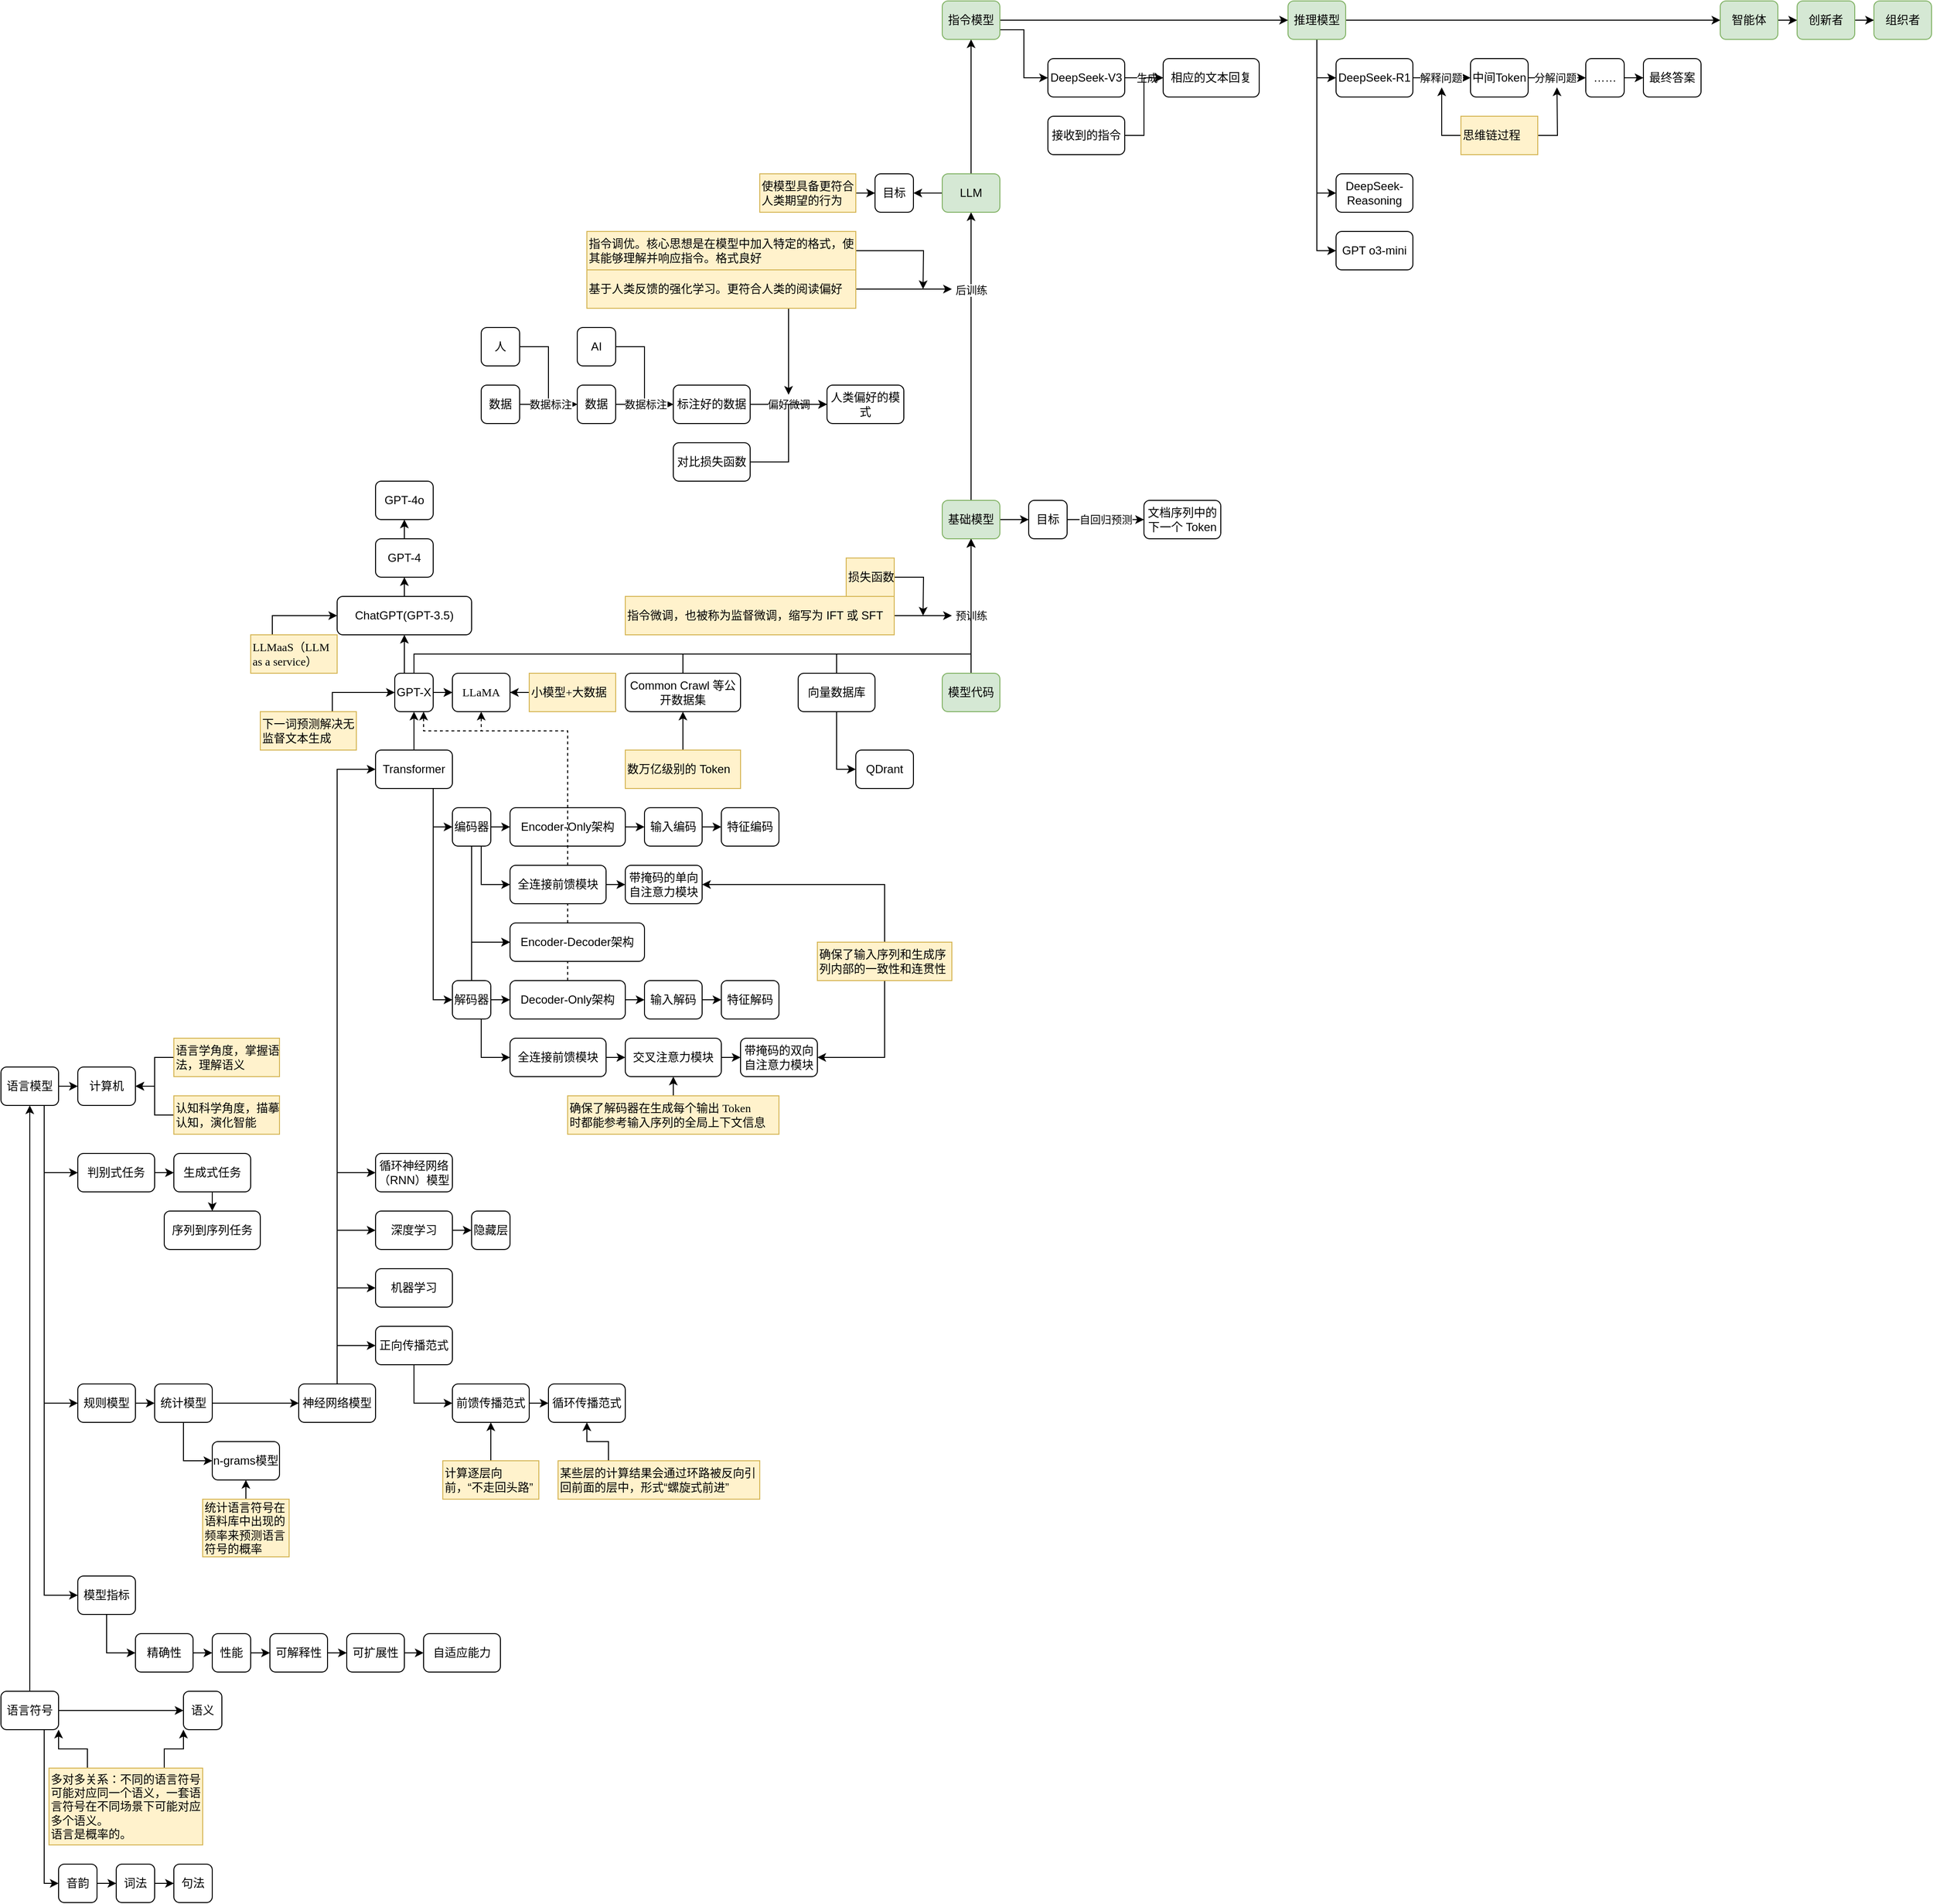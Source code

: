 <mxfile version="26.0.16">
  <diagram id="C5RBs43oDa-KdzZeNtuy" name="Page-1">
    <mxGraphModel dx="1262" dy="556" grid="1" gridSize="10" guides="1" tooltips="1" connect="1" arrows="1" fold="1" page="0" pageScale="1" pageWidth="827" pageHeight="1169" math="0" shadow="0">
      <root>
        <mxCell id="WIyWlLk6GJQsqaUBKTNV-0" />
        <mxCell id="WIyWlLk6GJQsqaUBKTNV-1" parent="WIyWlLk6GJQsqaUBKTNV-0" />
        <mxCell id="u4UBgWqbXqTNb08_oveg-127" value="" style="edgeStyle=orthogonalEdgeStyle;rounded=0;orthogonalLoop=1;jettySize=auto;html=1;" parent="WIyWlLk6GJQsqaUBKTNV-1" source="9GIwrj6_YMxmyssUa3dc-0" target="u4UBgWqbXqTNb08_oveg-124" edge="1">
          <mxGeometry relative="1" as="geometry" />
        </mxCell>
        <mxCell id="9GIwrj6_YMxmyssUa3dc-0" value="智能体" style="rounded=1;whiteSpace=wrap;html=1;fontSize=12;glass=0;strokeWidth=1;shadow=0;fillColor=#d5e8d4;strokeColor=#82b366;" parent="WIyWlLk6GJQsqaUBKTNV-1" vertex="1">
          <mxGeometry x="1820" y="280" width="60" height="40" as="geometry" />
        </mxCell>
        <mxCell id="AbXjkJ7tqVWqf835GHby-26" style="edgeStyle=orthogonalEdgeStyle;rounded=0;orthogonalLoop=1;jettySize=auto;html=1;exitX=1;exitY=0.5;exitDx=0;exitDy=0;entryX=0;entryY=0.5;entryDx=0;entryDy=0;" parent="WIyWlLk6GJQsqaUBKTNV-1" source="9GIwrj6_YMxmyssUa3dc-2" target="AbXjkJ7tqVWqf835GHby-25" edge="1">
          <mxGeometry relative="1" as="geometry" />
        </mxCell>
        <mxCell id="9GIwrj6_YMxmyssUa3dc-2" value="深度学习" style="rounded=1;whiteSpace=wrap;html=1;fontSize=12;glass=0;strokeWidth=1;shadow=0;" parent="WIyWlLk6GJQsqaUBKTNV-1" vertex="1">
          <mxGeometry x="420" y="1540" width="80" height="40" as="geometry" />
        </mxCell>
        <mxCell id="9GIwrj6_YMxmyssUa3dc-5" style="edgeStyle=orthogonalEdgeStyle;rounded=0;orthogonalLoop=1;jettySize=auto;html=1;exitX=0.5;exitY=1;exitDx=0;exitDy=0;entryX=0;entryY=0.5;entryDx=0;entryDy=0;" parent="WIyWlLk6GJQsqaUBKTNV-1" source="9GIwrj6_YMxmyssUa3dc-3" target="9GIwrj6_YMxmyssUa3dc-4" edge="1">
          <mxGeometry relative="1" as="geometry" />
        </mxCell>
        <mxCell id="u4UBgWqbXqTNb08_oveg-149" style="edgeStyle=orthogonalEdgeStyle;rounded=0;orthogonalLoop=1;jettySize=auto;html=1;exitX=0.5;exitY=0;exitDx=0;exitDy=0;entryX=0.5;entryY=1;entryDx=0;entryDy=0;" parent="WIyWlLk6GJQsqaUBKTNV-1" source="9GIwrj6_YMxmyssUa3dc-3" target="u4UBgWqbXqTNb08_oveg-1" edge="1">
          <mxGeometry relative="1" as="geometry">
            <Array as="points">
              <mxPoint x="900" y="960" />
              <mxPoint x="1040" y="960" />
            </Array>
          </mxGeometry>
        </mxCell>
        <mxCell id="9GIwrj6_YMxmyssUa3dc-3" value="向量数据库" style="rounded=1;whiteSpace=wrap;html=1;fontSize=12;glass=0;strokeWidth=1;shadow=0;" parent="WIyWlLk6GJQsqaUBKTNV-1" vertex="1">
          <mxGeometry x="860" y="980" width="80" height="40" as="geometry" />
        </mxCell>
        <mxCell id="9GIwrj6_YMxmyssUa3dc-4" value="QDrant" style="rounded=1;whiteSpace=wrap;html=1;fontSize=12;glass=0;strokeWidth=1;shadow=0;" parent="WIyWlLk6GJQsqaUBKTNV-1" vertex="1">
          <mxGeometry x="920" y="1060" width="60" height="40" as="geometry" />
        </mxCell>
        <mxCell id="u4UBgWqbXqTNb08_oveg-135" value="" style="edgeStyle=orthogonalEdgeStyle;rounded=0;orthogonalLoop=1;jettySize=auto;html=1;" parent="WIyWlLk6GJQsqaUBKTNV-1" source="9GIwrj6_YMxmyssUa3dc-6" target="9GIwrj6_YMxmyssUa3dc-7" edge="1">
          <mxGeometry relative="1" as="geometry" />
        </mxCell>
        <mxCell id="AbXjkJ7tqVWqf835GHby-1" style="edgeStyle=orthogonalEdgeStyle;rounded=0;orthogonalLoop=1;jettySize=auto;html=1;exitX=0.75;exitY=1;exitDx=0;exitDy=0;entryX=0;entryY=0.5;entryDx=0;entryDy=0;" parent="WIyWlLk6GJQsqaUBKTNV-1" source="9GIwrj6_YMxmyssUa3dc-6" target="AbXjkJ7tqVWqf835GHby-0" edge="1">
          <mxGeometry relative="1" as="geometry" />
        </mxCell>
        <mxCell id="AbXjkJ7tqVWqf835GHby-3" style="edgeStyle=orthogonalEdgeStyle;rounded=0;orthogonalLoop=1;jettySize=auto;html=1;exitX=0.75;exitY=1;exitDx=0;exitDy=0;entryX=0;entryY=0.5;entryDx=0;entryDy=0;" parent="WIyWlLk6GJQsqaUBKTNV-1" source="9GIwrj6_YMxmyssUa3dc-6" target="AbXjkJ7tqVWqf835GHby-2" edge="1">
          <mxGeometry relative="1" as="geometry" />
        </mxCell>
        <mxCell id="9GIwrj6_YMxmyssUa3dc-6" value="Transformer" style="rounded=1;whiteSpace=wrap;html=1;fontSize=12;glass=0;strokeWidth=1;shadow=0;" parent="WIyWlLk6GJQsqaUBKTNV-1" vertex="1">
          <mxGeometry x="420" y="1060" width="80" height="40" as="geometry" />
        </mxCell>
        <mxCell id="u4UBgWqbXqTNb08_oveg-143" style="edgeStyle=orthogonalEdgeStyle;rounded=0;orthogonalLoop=1;jettySize=auto;html=1;exitX=0.5;exitY=0;exitDx=0;exitDy=0;entryX=0.5;entryY=1;entryDx=0;entryDy=0;" parent="WIyWlLk6GJQsqaUBKTNV-1" source="9GIwrj6_YMxmyssUa3dc-7" target="u4UBgWqbXqTNb08_oveg-1" edge="1">
          <mxGeometry relative="1" as="geometry">
            <Array as="points">
              <mxPoint x="460" y="960" />
              <mxPoint x="1040" y="960" />
            </Array>
          </mxGeometry>
        </mxCell>
        <mxCell id="7TCqFSmfFTohuNanS_Mf-7" style="edgeStyle=orthogonalEdgeStyle;rounded=0;orthogonalLoop=1;jettySize=auto;html=1;exitX=1;exitY=0.5;exitDx=0;exitDy=0;entryX=0;entryY=0.5;entryDx=0;entryDy=0;" edge="1" parent="WIyWlLk6GJQsqaUBKTNV-1" source="9GIwrj6_YMxmyssUa3dc-7" target="7TCqFSmfFTohuNanS_Mf-6">
          <mxGeometry relative="1" as="geometry" />
        </mxCell>
        <mxCell id="7TCqFSmfFTohuNanS_Mf-8" value="" style="edgeStyle=orthogonalEdgeStyle;rounded=0;orthogonalLoop=1;jettySize=auto;html=1;" edge="1" parent="WIyWlLk6GJQsqaUBKTNV-1" source="9GIwrj6_YMxmyssUa3dc-7" target="7TCqFSmfFTohuNanS_Mf-6">
          <mxGeometry relative="1" as="geometry" />
        </mxCell>
        <mxCell id="7TCqFSmfFTohuNanS_Mf-14" style="edgeStyle=orthogonalEdgeStyle;rounded=0;orthogonalLoop=1;jettySize=auto;html=1;exitX=0.25;exitY=0;exitDx=0;exitDy=0;" edge="1" parent="WIyWlLk6GJQsqaUBKTNV-1" source="9GIwrj6_YMxmyssUa3dc-7" target="7TCqFSmfFTohuNanS_Mf-13">
          <mxGeometry relative="1" as="geometry" />
        </mxCell>
        <mxCell id="9GIwrj6_YMxmyssUa3dc-7" value="GPT-X" style="rounded=1;whiteSpace=wrap;html=1;fontSize=12;glass=0;strokeWidth=1;shadow=0;" parent="WIyWlLk6GJQsqaUBKTNV-1" vertex="1">
          <mxGeometry x="440" y="980" width="40" height="40" as="geometry" />
        </mxCell>
        <mxCell id="u4UBgWqbXqTNb08_oveg-137" style="edgeStyle=orthogonalEdgeStyle;rounded=0;orthogonalLoop=1;jettySize=auto;html=1;exitX=0.5;exitY=0;exitDx=0;exitDy=0;entryX=0.5;entryY=1;entryDx=0;entryDy=0;" parent="WIyWlLk6GJQsqaUBKTNV-1" source="u4UBgWqbXqTNb08_oveg-0" target="u4UBgWqbXqTNb08_oveg-1" edge="1">
          <mxGeometry relative="1" as="geometry" />
        </mxCell>
        <mxCell id="u4UBgWqbXqTNb08_oveg-138" value="预训练" style="edgeLabel;html=1;align=center;verticalAlign=middle;resizable=0;points=[];" parent="u4UBgWqbXqTNb08_oveg-137" vertex="1" connectable="0">
          <mxGeometry x="0.316" y="-1" relative="1" as="geometry">
            <mxPoint x="-1" y="32" as="offset" />
          </mxGeometry>
        </mxCell>
        <mxCell id="u4UBgWqbXqTNb08_oveg-0" value="模型代码" style="rounded=1;whiteSpace=wrap;html=1;fillColor=#d5e8d4;strokeColor=#82b366;" parent="WIyWlLk6GJQsqaUBKTNV-1" vertex="1">
          <mxGeometry x="1010" y="980" width="60" height="40" as="geometry" />
        </mxCell>
        <mxCell id="u4UBgWqbXqTNb08_oveg-5" value="" style="edgeStyle=orthogonalEdgeStyle;rounded=0;orthogonalLoop=1;jettySize=auto;html=1;" parent="WIyWlLk6GJQsqaUBKTNV-1" source="u4UBgWqbXqTNb08_oveg-1" target="u4UBgWqbXqTNb08_oveg-4" edge="1">
          <mxGeometry relative="1" as="geometry" />
        </mxCell>
        <mxCell id="u4UBgWqbXqTNb08_oveg-23" value="后训练" style="edgeLabel;html=1;align=center;verticalAlign=middle;resizable=0;points=[];" parent="u4UBgWqbXqTNb08_oveg-5" vertex="1" connectable="0">
          <mxGeometry x="-0.435" y="-1" relative="1" as="geometry">
            <mxPoint x="-1" y="-135" as="offset" />
          </mxGeometry>
        </mxCell>
        <mxCell id="u4UBgWqbXqTNb08_oveg-29" value="" style="edgeStyle=orthogonalEdgeStyle;rounded=0;orthogonalLoop=1;jettySize=auto;html=1;" parent="WIyWlLk6GJQsqaUBKTNV-1" source="u4UBgWqbXqTNb08_oveg-1" target="u4UBgWqbXqTNb08_oveg-28" edge="1">
          <mxGeometry relative="1" as="geometry" />
        </mxCell>
        <mxCell id="u4UBgWqbXqTNb08_oveg-1" value="基础模型" style="rounded=1;whiteSpace=wrap;html=1;fillColor=#d5e8d4;strokeColor=#82b366;" parent="WIyWlLk6GJQsqaUBKTNV-1" vertex="1">
          <mxGeometry x="1010" y="800" width="60" height="40" as="geometry" />
        </mxCell>
        <mxCell id="u4UBgWqbXqTNb08_oveg-35" value="" style="edgeStyle=orthogonalEdgeStyle;rounded=0;orthogonalLoop=1;jettySize=auto;html=1;" parent="WIyWlLk6GJQsqaUBKTNV-1" source="u4UBgWqbXqTNb08_oveg-4" target="u4UBgWqbXqTNb08_oveg-34" edge="1">
          <mxGeometry relative="1" as="geometry" />
        </mxCell>
        <mxCell id="u4UBgWqbXqTNb08_oveg-99" style="edgeStyle=orthogonalEdgeStyle;rounded=0;orthogonalLoop=1;jettySize=auto;html=1;exitX=0.5;exitY=0;exitDx=0;exitDy=0;entryX=0.5;entryY=1;entryDx=0;entryDy=0;" parent="WIyWlLk6GJQsqaUBKTNV-1" source="u4UBgWqbXqTNb08_oveg-4" target="u4UBgWqbXqTNb08_oveg-120" edge="1">
          <mxGeometry relative="1" as="geometry">
            <mxPoint x="1040" y="430" as="targetPoint" />
          </mxGeometry>
        </mxCell>
        <mxCell id="u4UBgWqbXqTNb08_oveg-4" value="LLM" style="rounded=1;whiteSpace=wrap;html=1;fillColor=#d5e8d4;strokeColor=#82b366;" parent="WIyWlLk6GJQsqaUBKTNV-1" vertex="1">
          <mxGeometry x="1010" y="460" width="60" height="40" as="geometry" />
        </mxCell>
        <mxCell id="u4UBgWqbXqTNb08_oveg-144" style="edgeStyle=orthogonalEdgeStyle;rounded=0;orthogonalLoop=1;jettySize=auto;html=1;exitX=0.5;exitY=0;exitDx=0;exitDy=0;" parent="WIyWlLk6GJQsqaUBKTNV-1" source="u4UBgWqbXqTNb08_oveg-8" edge="1">
          <mxGeometry relative="1" as="geometry">
            <mxPoint x="1040" y="840" as="targetPoint" />
            <Array as="points">
              <mxPoint x="740" y="960" />
              <mxPoint x="1040" y="960" />
            </Array>
          </mxGeometry>
        </mxCell>
        <mxCell id="u4UBgWqbXqTNb08_oveg-8" value="Common Crawl 等公开数据集" style="rounded=1;whiteSpace=wrap;html=1;align=center;" parent="WIyWlLk6GJQsqaUBKTNV-1" vertex="1">
          <mxGeometry x="680" y="980" width="120" height="40" as="geometry" />
        </mxCell>
        <mxCell id="u4UBgWqbXqTNb08_oveg-151" style="edgeStyle=orthogonalEdgeStyle;rounded=0;orthogonalLoop=1;jettySize=auto;html=1;exitX=0.5;exitY=0;exitDx=0;exitDy=0;entryX=0.5;entryY=1;entryDx=0;entryDy=0;" parent="WIyWlLk6GJQsqaUBKTNV-1" source="u4UBgWqbXqTNb08_oveg-10" target="u4UBgWqbXqTNb08_oveg-8" edge="1">
          <mxGeometry relative="1" as="geometry" />
        </mxCell>
        <mxCell id="u4UBgWqbXqTNb08_oveg-10" value="数万亿级别的 Token" style="text;html=1;align=left;verticalAlign=middle;whiteSpace=wrap;rounded=0;fillColor=#fff2cc;strokeColor=#d6b656;" parent="WIyWlLk6GJQsqaUBKTNV-1" vertex="1">
          <mxGeometry x="680" y="1060" width="120" height="40" as="geometry" />
        </mxCell>
        <mxCell id="xBU8r5VywiUFEwU285NF-0" style="edgeStyle=orthogonalEdgeStyle;rounded=0;orthogonalLoop=1;jettySize=auto;html=1;exitX=1;exitY=0.5;exitDx=0;exitDy=0;" parent="WIyWlLk6GJQsqaUBKTNV-1" source="u4UBgWqbXqTNb08_oveg-12" edge="1">
          <mxGeometry relative="1" as="geometry">
            <mxPoint x="1020" y="920" as="targetPoint" />
          </mxGeometry>
        </mxCell>
        <mxCell id="u4UBgWqbXqTNb08_oveg-12" value="指令微调，也被称为监督微调，缩写为 IFT 或 &lt;span class=&quot;&quot;&gt;SFT&lt;/span&gt;" style="text;html=1;align=left;verticalAlign=middle;whiteSpace=wrap;rounded=0;fillColor=#fff2cc;strokeColor=#d6b656;" parent="WIyWlLk6GJQsqaUBKTNV-1" vertex="1">
          <mxGeometry x="680" y="900" width="280" height="40" as="geometry" />
        </mxCell>
        <mxCell id="u4UBgWqbXqTNb08_oveg-146" style="edgeStyle=orthogonalEdgeStyle;rounded=0;orthogonalLoop=1;jettySize=auto;html=1;exitX=1;exitY=0.5;exitDx=0;exitDy=0;" parent="WIyWlLk6GJQsqaUBKTNV-1" source="u4UBgWqbXqTNb08_oveg-14" edge="1">
          <mxGeometry relative="1" as="geometry">
            <mxPoint x="990" y="920" as="targetPoint" />
          </mxGeometry>
        </mxCell>
        <mxCell id="u4UBgWqbXqTNb08_oveg-14" value="损失函数" style="text;html=1;align=left;verticalAlign=middle;whiteSpace=wrap;rounded=0;fillColor=#fff2cc;strokeColor=#d6b656;" parent="WIyWlLk6GJQsqaUBKTNV-1" vertex="1">
          <mxGeometry x="910" y="860" width="50" height="40" as="geometry" />
        </mxCell>
        <mxCell id="u4UBgWqbXqTNb08_oveg-16" value="文档序列中的下一个 Token" style="rounded=1;whiteSpace=wrap;html=1;" parent="WIyWlLk6GJQsqaUBKTNV-1" vertex="1">
          <mxGeometry x="1220" y="800" width="80" height="40" as="geometry" />
        </mxCell>
        <mxCell id="u4UBgWqbXqTNb08_oveg-159" style="edgeStyle=orthogonalEdgeStyle;rounded=0;orthogonalLoop=1;jettySize=auto;html=1;exitX=1;exitY=0.5;exitDx=0;exitDy=0;" parent="WIyWlLk6GJQsqaUBKTNV-1" source="u4UBgWqbXqTNb08_oveg-40" edge="1">
          <mxGeometry relative="1" as="geometry">
            <mxPoint x="990" y="580" as="targetPoint" />
            <mxPoint x="960" y="530" as="sourcePoint" />
          </mxGeometry>
        </mxCell>
        <mxCell id="u4UBgWqbXqTNb08_oveg-147" style="edgeStyle=orthogonalEdgeStyle;rounded=0;orthogonalLoop=1;jettySize=auto;html=1;exitX=1;exitY=0.5;exitDx=0;exitDy=0;" parent="WIyWlLk6GJQsqaUBKTNV-1" source="u4UBgWqbXqTNb08_oveg-28" target="u4UBgWqbXqTNb08_oveg-16" edge="1">
          <mxGeometry relative="1" as="geometry" />
        </mxCell>
        <mxCell id="u4UBgWqbXqTNb08_oveg-148" value="自回归预测" style="edgeLabel;html=1;align=center;verticalAlign=middle;resizable=0;points=[];" parent="u4UBgWqbXqTNb08_oveg-147" vertex="1" connectable="0">
          <mxGeometry x="-0.237" relative="1" as="geometry">
            <mxPoint x="9" as="offset" />
          </mxGeometry>
        </mxCell>
        <mxCell id="u4UBgWqbXqTNb08_oveg-28" value="目标" style="rounded=1;whiteSpace=wrap;html=1;" parent="WIyWlLk6GJQsqaUBKTNV-1" vertex="1">
          <mxGeometry x="1100" y="800" width="40" height="40" as="geometry" />
        </mxCell>
        <mxCell id="u4UBgWqbXqTNb08_oveg-34" value="目标" style="rounded=1;whiteSpace=wrap;html=1;" parent="WIyWlLk6GJQsqaUBKTNV-1" vertex="1">
          <mxGeometry x="940" y="460" width="40" height="40" as="geometry" />
        </mxCell>
        <mxCell id="u4UBgWqbXqTNb08_oveg-37" value="" style="edgeStyle=orthogonalEdgeStyle;rounded=0;orthogonalLoop=1;jettySize=auto;html=1;strokeColor=default;strokeWidth=1;exitX=1;exitY=0.5;exitDx=0;exitDy=0;" parent="WIyWlLk6GJQsqaUBKTNV-1" source="u4UBgWqbXqTNb08_oveg-36" target="u4UBgWqbXqTNb08_oveg-34" edge="1">
          <mxGeometry relative="1" as="geometry" />
        </mxCell>
        <mxCell id="u4UBgWqbXqTNb08_oveg-36" value="使模型具备更符合人类期望的行为" style="text;html=1;align=left;verticalAlign=middle;whiteSpace=wrap;rounded=0;fillColor=#fff2cc;strokeColor=#d6b656;" parent="WIyWlLk6GJQsqaUBKTNV-1" vertex="1">
          <mxGeometry x="820" y="460" width="100" height="40" as="geometry" />
        </mxCell>
        <mxCell id="xBU8r5VywiUFEwU285NF-1" style="edgeStyle=orthogonalEdgeStyle;rounded=0;orthogonalLoop=1;jettySize=auto;html=1;exitX=1;exitY=0.5;exitDx=0;exitDy=0;" parent="WIyWlLk6GJQsqaUBKTNV-1" source="u4UBgWqbXqTNb08_oveg-38" edge="1">
          <mxGeometry relative="1" as="geometry">
            <mxPoint x="1020" y="580" as="targetPoint" />
          </mxGeometry>
        </mxCell>
        <mxCell id="xBU8r5VywiUFEwU285NF-2" style="edgeStyle=orthogonalEdgeStyle;rounded=0;orthogonalLoop=1;jettySize=auto;html=1;exitX=0.75;exitY=1;exitDx=0;exitDy=0;" parent="WIyWlLk6GJQsqaUBKTNV-1" source="u4UBgWqbXqTNb08_oveg-38" edge="1">
          <mxGeometry relative="1" as="geometry">
            <mxPoint x="850" y="690" as="targetPoint" />
          </mxGeometry>
        </mxCell>
        <mxCell id="u4UBgWqbXqTNb08_oveg-38" value="基于人类反馈的强化学习。更符合人类的阅读偏好" style="text;html=1;align=left;verticalAlign=middle;whiteSpace=wrap;rounded=0;fillColor=#fff2cc;strokeColor=#d6b656;" parent="WIyWlLk6GJQsqaUBKTNV-1" vertex="1">
          <mxGeometry x="640" y="560" width="280" height="40" as="geometry" />
        </mxCell>
        <mxCell id="u4UBgWqbXqTNb08_oveg-40" value="指令调优。核心思想是在模型中加入特定的格式，使其能够理解并响应指令。格式良好" style="text;html=1;align=left;verticalAlign=middle;whiteSpace=wrap;rounded=0;fillColor=#fff2cc;strokeColor=#d6b656;" parent="WIyWlLk6GJQsqaUBKTNV-1" vertex="1">
          <mxGeometry x="640" y="520" width="280" height="40" as="geometry" />
        </mxCell>
        <mxCell id="u4UBgWqbXqTNb08_oveg-50" style="edgeStyle=orthogonalEdgeStyle;rounded=0;orthogonalLoop=1;jettySize=auto;html=1;exitX=1;exitY=0.5;exitDx=0;exitDy=0;entryX=0;entryY=0.5;entryDx=0;entryDy=0;" parent="WIyWlLk6GJQsqaUBKTNV-1" source="u4UBgWqbXqTNb08_oveg-46" target="u4UBgWqbXqTNb08_oveg-54" edge="1">
          <mxGeometry relative="1" as="geometry">
            <mxPoint x="590" y="720" as="targetPoint" />
          </mxGeometry>
        </mxCell>
        <mxCell id="u4UBgWqbXqTNb08_oveg-46" value="人" style="rounded=1;whiteSpace=wrap;html=1;" parent="WIyWlLk6GJQsqaUBKTNV-1" vertex="1">
          <mxGeometry x="530" y="620" width="40" height="40" as="geometry" />
        </mxCell>
        <mxCell id="u4UBgWqbXqTNb08_oveg-49" value="" style="edgeStyle=orthogonalEdgeStyle;rounded=0;orthogonalLoop=1;jettySize=auto;html=1;entryX=0;entryY=0.5;entryDx=0;entryDy=0;" parent="WIyWlLk6GJQsqaUBKTNV-1" source="u4UBgWqbXqTNb08_oveg-47" target="u4UBgWqbXqTNb08_oveg-54" edge="1">
          <mxGeometry relative="1" as="geometry">
            <mxPoint x="590" y="700" as="targetPoint" />
          </mxGeometry>
        </mxCell>
        <mxCell id="u4UBgWqbXqTNb08_oveg-56" value="数据标注" style="edgeLabel;html=1;align=center;verticalAlign=middle;resizable=0;points=[];" parent="u4UBgWqbXqTNb08_oveg-49" vertex="1" connectable="0">
          <mxGeometry x="-0.185" y="-1" relative="1" as="geometry">
            <mxPoint x="7" y="-1" as="offset" />
          </mxGeometry>
        </mxCell>
        <mxCell id="u4UBgWqbXqTNb08_oveg-47" value="数据" style="rounded=1;whiteSpace=wrap;html=1;" parent="WIyWlLk6GJQsqaUBKTNV-1" vertex="1">
          <mxGeometry x="530" y="680" width="40" height="40" as="geometry" />
        </mxCell>
        <mxCell id="u4UBgWqbXqTNb08_oveg-51" style="edgeStyle=orthogonalEdgeStyle;rounded=0;orthogonalLoop=1;jettySize=auto;html=1;exitX=1;exitY=0.5;exitDx=0;exitDy=0;entryX=0;entryY=0.5;entryDx=0;entryDy=0;" parent="WIyWlLk6GJQsqaUBKTNV-1" source="u4UBgWqbXqTNb08_oveg-52" target="u4UBgWqbXqTNb08_oveg-55" edge="1">
          <mxGeometry relative="1" as="geometry" />
        </mxCell>
        <mxCell id="u4UBgWqbXqTNb08_oveg-52" value="AI" style="rounded=1;whiteSpace=wrap;html=1;" parent="WIyWlLk6GJQsqaUBKTNV-1" vertex="1">
          <mxGeometry x="630" y="620" width="40" height="40" as="geometry" />
        </mxCell>
        <mxCell id="u4UBgWqbXqTNb08_oveg-53" value="" style="edgeStyle=orthogonalEdgeStyle;rounded=0;orthogonalLoop=1;jettySize=auto;html=1;" parent="WIyWlLk6GJQsqaUBKTNV-1" source="u4UBgWqbXqTNb08_oveg-54" target="u4UBgWqbXqTNb08_oveg-55" edge="1">
          <mxGeometry relative="1" as="geometry" />
        </mxCell>
        <mxCell id="u4UBgWqbXqTNb08_oveg-57" value="数据标注" style="edgeLabel;html=1;align=center;verticalAlign=middle;resizable=0;points=[];" parent="u4UBgWqbXqTNb08_oveg-53" vertex="1" connectable="0">
          <mxGeometry x="-0.11" y="-2" relative="1" as="geometry">
            <mxPoint x="4" y="-2" as="offset" />
          </mxGeometry>
        </mxCell>
        <mxCell id="u4UBgWqbXqTNb08_oveg-54" value="数据" style="rounded=1;whiteSpace=wrap;html=1;" parent="WIyWlLk6GJQsqaUBKTNV-1" vertex="1">
          <mxGeometry x="630" y="680" width="40" height="40" as="geometry" />
        </mxCell>
        <mxCell id="u4UBgWqbXqTNb08_oveg-61" value="" style="edgeStyle=orthogonalEdgeStyle;rounded=0;orthogonalLoop=1;jettySize=auto;html=1;" parent="WIyWlLk6GJQsqaUBKTNV-1" source="u4UBgWqbXqTNb08_oveg-55" target="u4UBgWqbXqTNb08_oveg-60" edge="1">
          <mxGeometry relative="1" as="geometry" />
        </mxCell>
        <mxCell id="u4UBgWqbXqTNb08_oveg-63" value="偏好微调" style="edgeLabel;html=1;align=center;verticalAlign=middle;resizable=0;points=[];" parent="u4UBgWqbXqTNb08_oveg-61" vertex="1" connectable="0">
          <mxGeometry x="-0.235" y="4" relative="1" as="geometry">
            <mxPoint x="9" y="4" as="offset" />
          </mxGeometry>
        </mxCell>
        <mxCell id="u4UBgWqbXqTNb08_oveg-55" value="标注好的数据" style="rounded=1;whiteSpace=wrap;html=1;" parent="WIyWlLk6GJQsqaUBKTNV-1" vertex="1">
          <mxGeometry x="730" y="680" width="80" height="40" as="geometry" />
        </mxCell>
        <mxCell id="u4UBgWqbXqTNb08_oveg-62" style="edgeStyle=orthogonalEdgeStyle;rounded=0;orthogonalLoop=1;jettySize=auto;html=1;exitX=1;exitY=0.5;exitDx=0;exitDy=0;entryX=0;entryY=0.5;entryDx=0;entryDy=0;" parent="WIyWlLk6GJQsqaUBKTNV-1" source="u4UBgWqbXqTNb08_oveg-59" target="u4UBgWqbXqTNb08_oveg-60" edge="1">
          <mxGeometry relative="1" as="geometry" />
        </mxCell>
        <mxCell id="u4UBgWqbXqTNb08_oveg-59" value="对比损失函数" style="rounded=1;whiteSpace=wrap;html=1;" parent="WIyWlLk6GJQsqaUBKTNV-1" vertex="1">
          <mxGeometry x="730" y="740" width="80" height="40" as="geometry" />
        </mxCell>
        <mxCell id="u4UBgWqbXqTNb08_oveg-60" value="人类偏好的模式" style="rounded=1;whiteSpace=wrap;html=1;" parent="WIyWlLk6GJQsqaUBKTNV-1" vertex="1">
          <mxGeometry x="890" y="680" width="80" height="40" as="geometry" />
        </mxCell>
        <mxCell id="u4UBgWqbXqTNb08_oveg-71" value="" style="edgeStyle=orthogonalEdgeStyle;rounded=0;orthogonalLoop=1;jettySize=auto;html=1;" parent="WIyWlLk6GJQsqaUBKTNV-1" source="u4UBgWqbXqTNb08_oveg-65" target="u4UBgWqbXqTNb08_oveg-70" edge="1">
          <mxGeometry relative="1" as="geometry" />
        </mxCell>
        <mxCell id="u4UBgWqbXqTNb08_oveg-72" value="生成" style="edgeLabel;html=1;align=center;verticalAlign=middle;resizable=0;points=[];" parent="u4UBgWqbXqTNb08_oveg-71" vertex="1" connectable="0">
          <mxGeometry x="-0.187" y="-2" relative="1" as="geometry">
            <mxPoint x="6" y="-2" as="offset" />
          </mxGeometry>
        </mxCell>
        <mxCell id="u4UBgWqbXqTNb08_oveg-65" value="DeepSeek-V3" style="rounded=1;whiteSpace=wrap;html=1;" parent="WIyWlLk6GJQsqaUBKTNV-1" vertex="1">
          <mxGeometry x="1120" y="340" width="80" height="40" as="geometry" />
        </mxCell>
        <mxCell id="u4UBgWqbXqTNb08_oveg-78" value="" style="edgeStyle=orthogonalEdgeStyle;rounded=0;orthogonalLoop=1;jettySize=auto;html=1;" parent="WIyWlLk6GJQsqaUBKTNV-1" source="u4UBgWqbXqTNb08_oveg-66" target="u4UBgWqbXqTNb08_oveg-77" edge="1">
          <mxGeometry relative="1" as="geometry" />
        </mxCell>
        <mxCell id="u4UBgWqbXqTNb08_oveg-86" value="解释问题" style="edgeLabel;html=1;align=center;verticalAlign=middle;resizable=0;points=[];" parent="u4UBgWqbXqTNb08_oveg-78" vertex="1" connectable="0">
          <mxGeometry x="0.04" y="3" relative="1" as="geometry">
            <mxPoint x="-2" y="3" as="offset" />
          </mxGeometry>
        </mxCell>
        <mxCell id="u4UBgWqbXqTNb08_oveg-66" value="DeepSeek-R1" style="rounded=1;whiteSpace=wrap;html=1;" parent="WIyWlLk6GJQsqaUBKTNV-1" vertex="1">
          <mxGeometry x="1420" y="340" width="80" height="40" as="geometry" />
        </mxCell>
        <mxCell id="u4UBgWqbXqTNb08_oveg-73" style="edgeStyle=orthogonalEdgeStyle;rounded=0;orthogonalLoop=1;jettySize=auto;html=1;exitX=1;exitY=0.5;exitDx=0;exitDy=0;entryX=0;entryY=0.5;entryDx=0;entryDy=0;" parent="WIyWlLk6GJQsqaUBKTNV-1" source="u4UBgWqbXqTNb08_oveg-69" target="u4UBgWqbXqTNb08_oveg-70" edge="1">
          <mxGeometry relative="1" as="geometry" />
        </mxCell>
        <mxCell id="u4UBgWqbXqTNb08_oveg-69" value="接收到的指令" style="rounded=1;whiteSpace=wrap;html=1;" parent="WIyWlLk6GJQsqaUBKTNV-1" vertex="1">
          <mxGeometry x="1120" y="400" width="80" height="40" as="geometry" />
        </mxCell>
        <mxCell id="u4UBgWqbXqTNb08_oveg-70" value="相应的文本回复" style="rounded=1;whiteSpace=wrap;html=1;" parent="WIyWlLk6GJQsqaUBKTNV-1" vertex="1">
          <mxGeometry x="1240" y="340" width="100" height="40" as="geometry" />
        </mxCell>
        <mxCell id="u4UBgWqbXqTNb08_oveg-93" style="edgeStyle=orthogonalEdgeStyle;rounded=0;orthogonalLoop=1;jettySize=auto;html=1;exitX=0.5;exitY=1;exitDx=0;exitDy=0;entryX=0;entryY=0.5;entryDx=0;entryDy=0;" parent="WIyWlLk6GJQsqaUBKTNV-1" source="u4UBgWqbXqTNb08_oveg-119" target="u4UBgWqbXqTNb08_oveg-66" edge="1">
          <mxGeometry relative="1" as="geometry">
            <mxPoint x="1440" y="600" as="sourcePoint" />
          </mxGeometry>
        </mxCell>
        <mxCell id="u4UBgWqbXqTNb08_oveg-94" style="edgeStyle=orthogonalEdgeStyle;rounded=0;orthogonalLoop=1;jettySize=auto;html=1;exitX=0.5;exitY=1;exitDx=0;exitDy=0;entryX=0;entryY=0.5;entryDx=0;entryDy=0;" parent="WIyWlLk6GJQsqaUBKTNV-1" source="u4UBgWqbXqTNb08_oveg-119" target="u4UBgWqbXqTNb08_oveg-91" edge="1">
          <mxGeometry relative="1" as="geometry">
            <mxPoint x="1440" y="600" as="sourcePoint" />
          </mxGeometry>
        </mxCell>
        <mxCell id="u4UBgWqbXqTNb08_oveg-76" value="最终答案" style="rounded=1;whiteSpace=wrap;html=1;" parent="WIyWlLk6GJQsqaUBKTNV-1" vertex="1">
          <mxGeometry x="1740" y="340" width="60" height="40" as="geometry" />
        </mxCell>
        <mxCell id="u4UBgWqbXqTNb08_oveg-79" value="" style="edgeStyle=orthogonalEdgeStyle;rounded=0;orthogonalLoop=1;jettySize=auto;html=1;" parent="WIyWlLk6GJQsqaUBKTNV-1" source="u4UBgWqbXqTNb08_oveg-81" target="u4UBgWqbXqTNb08_oveg-76" edge="1">
          <mxGeometry relative="1" as="geometry" />
        </mxCell>
        <mxCell id="u4UBgWqbXqTNb08_oveg-77" value="中间Token" style="rounded=1;whiteSpace=wrap;html=1;" parent="WIyWlLk6GJQsqaUBKTNV-1" vertex="1">
          <mxGeometry x="1560" y="340" width="60" height="40" as="geometry" />
        </mxCell>
        <mxCell id="u4UBgWqbXqTNb08_oveg-82" value="" style="edgeStyle=orthogonalEdgeStyle;rounded=0;orthogonalLoop=1;jettySize=auto;html=1;" parent="WIyWlLk6GJQsqaUBKTNV-1" source="u4UBgWqbXqTNb08_oveg-77" target="u4UBgWqbXqTNb08_oveg-81" edge="1">
          <mxGeometry relative="1" as="geometry">
            <mxPoint x="1620" y="360" as="sourcePoint" />
            <mxPoint x="1780" y="360" as="targetPoint" />
          </mxGeometry>
        </mxCell>
        <mxCell id="u4UBgWqbXqTNb08_oveg-87" value="分解问题" style="edgeLabel;html=1;align=center;verticalAlign=middle;resizable=0;points=[];" parent="u4UBgWqbXqTNb08_oveg-82" vertex="1" connectable="0">
          <mxGeometry x="0.192" relative="1" as="geometry">
            <mxPoint x="-8" as="offset" />
          </mxGeometry>
        </mxCell>
        <mxCell id="u4UBgWqbXqTNb08_oveg-81" value="……" style="rounded=1;whiteSpace=wrap;html=1;" parent="WIyWlLk6GJQsqaUBKTNV-1" vertex="1">
          <mxGeometry x="1680" y="340" width="40" height="40" as="geometry" />
        </mxCell>
        <mxCell id="u4UBgWqbXqTNb08_oveg-89" style="edgeStyle=orthogonalEdgeStyle;rounded=0;orthogonalLoop=1;jettySize=auto;html=1;exitX=0;exitY=0.5;exitDx=0;exitDy=0;" parent="WIyWlLk6GJQsqaUBKTNV-1" source="u4UBgWqbXqTNb08_oveg-88" edge="1">
          <mxGeometry relative="1" as="geometry">
            <mxPoint x="1530" y="370" as="targetPoint" />
          </mxGeometry>
        </mxCell>
        <mxCell id="u4UBgWqbXqTNb08_oveg-132" style="edgeStyle=orthogonalEdgeStyle;rounded=0;orthogonalLoop=1;jettySize=auto;html=1;exitX=1;exitY=0.5;exitDx=0;exitDy=0;" parent="WIyWlLk6GJQsqaUBKTNV-1" source="u4UBgWqbXqTNb08_oveg-88" edge="1">
          <mxGeometry relative="1" as="geometry">
            <mxPoint x="1650" y="370" as="targetPoint" />
          </mxGeometry>
        </mxCell>
        <mxCell id="u4UBgWqbXqTNb08_oveg-88" value="思维链过程" style="text;html=1;align=left;verticalAlign=middle;whiteSpace=wrap;rounded=0;fillColor=#fff2cc;strokeColor=#d6b656;" parent="WIyWlLk6GJQsqaUBKTNV-1" vertex="1">
          <mxGeometry x="1550" y="400" width="80" height="40" as="geometry" />
        </mxCell>
        <mxCell id="u4UBgWqbXqTNb08_oveg-91" value="DeepSeek-Reasoning" style="rounded=1;whiteSpace=wrap;html=1;" parent="WIyWlLk6GJQsqaUBKTNV-1" vertex="1">
          <mxGeometry x="1420" y="460" width="80" height="40" as="geometry" />
        </mxCell>
        <mxCell id="u4UBgWqbXqTNb08_oveg-92" value="GPT o3-mini" style="rounded=1;whiteSpace=wrap;html=1;" parent="WIyWlLk6GJQsqaUBKTNV-1" vertex="1">
          <mxGeometry x="1420" y="520" width="80" height="40" as="geometry" />
        </mxCell>
        <mxCell id="3Ow6gu8wzPXKj3C6qqLN-42" style="edgeStyle=orthogonalEdgeStyle;rounded=0;orthogonalLoop=1;jettySize=auto;html=1;exitX=1;exitY=0.5;exitDx=0;exitDy=0;entryX=0;entryY=0.5;entryDx=0;entryDy=0;" parent="WIyWlLk6GJQsqaUBKTNV-1" source="u4UBgWqbXqTNb08_oveg-102" target="u4UBgWqbXqTNb08_oveg-106" edge="1">
          <mxGeometry relative="1" as="geometry" />
        </mxCell>
        <mxCell id="u4UBgWqbXqTNb08_oveg-102" value="精确性" style="rounded=1;whiteSpace=wrap;html=1;" parent="WIyWlLk6GJQsqaUBKTNV-1" vertex="1">
          <mxGeometry x="170" y="1980" width="60" height="40" as="geometry" />
        </mxCell>
        <mxCell id="3Ow6gu8wzPXKj3C6qqLN-44" style="edgeStyle=orthogonalEdgeStyle;rounded=0;orthogonalLoop=1;jettySize=auto;html=1;exitX=1;exitY=0.5;exitDx=0;exitDy=0;entryX=0;entryY=0.5;entryDx=0;entryDy=0;" parent="WIyWlLk6GJQsqaUBKTNV-1" source="u4UBgWqbXqTNb08_oveg-103" target="u4UBgWqbXqTNb08_oveg-104" edge="1">
          <mxGeometry relative="1" as="geometry" />
        </mxCell>
        <mxCell id="u4UBgWqbXqTNb08_oveg-103" value="可解释性" style="rounded=1;whiteSpace=wrap;html=1;" parent="WIyWlLk6GJQsqaUBKTNV-1" vertex="1">
          <mxGeometry x="310" y="1980" width="60" height="40" as="geometry" />
        </mxCell>
        <mxCell id="3Ow6gu8wzPXKj3C6qqLN-45" style="edgeStyle=orthogonalEdgeStyle;rounded=0;orthogonalLoop=1;jettySize=auto;html=1;exitX=1;exitY=0.5;exitDx=0;exitDy=0;entryX=0;entryY=0.5;entryDx=0;entryDy=0;" parent="WIyWlLk6GJQsqaUBKTNV-1" source="u4UBgWqbXqTNb08_oveg-104" target="u4UBgWqbXqTNb08_oveg-105" edge="1">
          <mxGeometry relative="1" as="geometry" />
        </mxCell>
        <mxCell id="u4UBgWqbXqTNb08_oveg-104" value="可扩展性" style="rounded=1;whiteSpace=wrap;html=1;" parent="WIyWlLk6GJQsqaUBKTNV-1" vertex="1">
          <mxGeometry x="390" y="1980" width="60" height="40" as="geometry" />
        </mxCell>
        <mxCell id="u4UBgWqbXqTNb08_oveg-105" value="自适应能力" style="rounded=1;whiteSpace=wrap;html=1;" parent="WIyWlLk6GJQsqaUBKTNV-1" vertex="1">
          <mxGeometry x="470" y="1980" width="80" height="40" as="geometry" />
        </mxCell>
        <mxCell id="3Ow6gu8wzPXKj3C6qqLN-43" style="edgeStyle=orthogonalEdgeStyle;rounded=0;orthogonalLoop=1;jettySize=auto;html=1;exitX=1;exitY=0.5;exitDx=0;exitDy=0;entryX=0;entryY=0.5;entryDx=0;entryDy=0;" parent="WIyWlLk6GJQsqaUBKTNV-1" source="u4UBgWqbXqTNb08_oveg-106" target="u4UBgWqbXqTNb08_oveg-103" edge="1">
          <mxGeometry relative="1" as="geometry" />
        </mxCell>
        <mxCell id="u4UBgWqbXqTNb08_oveg-106" value="性能" style="rounded=1;whiteSpace=wrap;html=1;" parent="WIyWlLk6GJQsqaUBKTNV-1" vertex="1">
          <mxGeometry x="250" y="1980" width="40" height="40" as="geometry" />
        </mxCell>
        <mxCell id="3Ow6gu8wzPXKj3C6qqLN-41" style="edgeStyle=orthogonalEdgeStyle;rounded=0;orthogonalLoop=1;jettySize=auto;html=1;exitX=0.5;exitY=1;exitDx=0;exitDy=0;entryX=0;entryY=0.5;entryDx=0;entryDy=0;" parent="WIyWlLk6GJQsqaUBKTNV-1" source="u4UBgWqbXqTNb08_oveg-107" target="u4UBgWqbXqTNb08_oveg-102" edge="1">
          <mxGeometry relative="1" as="geometry" />
        </mxCell>
        <mxCell id="u4UBgWqbXqTNb08_oveg-107" value="模型指标" style="rounded=1;whiteSpace=wrap;html=1;" parent="WIyWlLk6GJQsqaUBKTNV-1" vertex="1">
          <mxGeometry x="110" y="1920" width="60" height="40" as="geometry" />
        </mxCell>
        <mxCell id="u4UBgWqbXqTNb08_oveg-113" value="机器学习" style="rounded=1;whiteSpace=wrap;html=1;fontSize=12;glass=0;strokeWidth=1;shadow=0;" parent="WIyWlLk6GJQsqaUBKTNV-1" vertex="1">
          <mxGeometry x="420" y="1600" width="80" height="40" as="geometry" />
        </mxCell>
        <mxCell id="u4UBgWqbXqTNb08_oveg-123" style="edgeStyle=orthogonalEdgeStyle;rounded=0;orthogonalLoop=1;jettySize=auto;html=1;exitX=1;exitY=0.5;exitDx=0;exitDy=0;" parent="WIyWlLk6GJQsqaUBKTNV-1" source="u4UBgWqbXqTNb08_oveg-119" target="9GIwrj6_YMxmyssUa3dc-0" edge="1">
          <mxGeometry relative="1" as="geometry" />
        </mxCell>
        <mxCell id="u4UBgWqbXqTNb08_oveg-126" style="edgeStyle=orthogonalEdgeStyle;rounded=0;orthogonalLoop=1;jettySize=auto;html=1;exitX=0.5;exitY=1;exitDx=0;exitDy=0;entryX=0;entryY=0.5;entryDx=0;entryDy=0;" parent="WIyWlLk6GJQsqaUBKTNV-1" source="u4UBgWqbXqTNb08_oveg-119" target="u4UBgWqbXqTNb08_oveg-92" edge="1">
          <mxGeometry relative="1" as="geometry" />
        </mxCell>
        <mxCell id="u4UBgWqbXqTNb08_oveg-119" value="&lt;span style=&quot;text-align: left;&quot;&gt;推理模型&lt;/span&gt;" style="rounded=1;whiteSpace=wrap;html=1;fontSize=12;glass=0;strokeWidth=1;shadow=0;fillColor=#d5e8d4;strokeColor=#82b366;" parent="WIyWlLk6GJQsqaUBKTNV-1" vertex="1">
          <mxGeometry x="1370" y="280" width="60" height="40" as="geometry" />
        </mxCell>
        <mxCell id="u4UBgWqbXqTNb08_oveg-122" style="edgeStyle=orthogonalEdgeStyle;rounded=0;orthogonalLoop=1;jettySize=auto;html=1;exitX=1;exitY=0.5;exitDx=0;exitDy=0;entryX=0;entryY=0.5;entryDx=0;entryDy=0;" parent="WIyWlLk6GJQsqaUBKTNV-1" source="u4UBgWqbXqTNb08_oveg-120" target="u4UBgWqbXqTNb08_oveg-119" edge="1">
          <mxGeometry relative="1" as="geometry" />
        </mxCell>
        <mxCell id="xBU8r5VywiUFEwU285NF-4" style="edgeStyle=orthogonalEdgeStyle;rounded=0;orthogonalLoop=1;jettySize=auto;html=1;exitX=1;exitY=0.75;exitDx=0;exitDy=0;entryX=0;entryY=0.5;entryDx=0;entryDy=0;" parent="WIyWlLk6GJQsqaUBKTNV-1" source="u4UBgWqbXqTNb08_oveg-120" target="u4UBgWqbXqTNb08_oveg-65" edge="1">
          <mxGeometry relative="1" as="geometry" />
        </mxCell>
        <mxCell id="u4UBgWqbXqTNb08_oveg-120" value="&lt;span style=&quot;text-align: left;&quot;&gt;指令模型&lt;/span&gt;" style="rounded=1;whiteSpace=wrap;html=1;fontSize=12;glass=0;strokeWidth=1;shadow=0;fillColor=#d5e8d4;strokeColor=#82b366;" parent="WIyWlLk6GJQsqaUBKTNV-1" vertex="1">
          <mxGeometry x="1010" y="280" width="60" height="40" as="geometry" />
        </mxCell>
        <mxCell id="u4UBgWqbXqTNb08_oveg-128" value="" style="edgeStyle=orthogonalEdgeStyle;rounded=0;orthogonalLoop=1;jettySize=auto;html=1;" parent="WIyWlLk6GJQsqaUBKTNV-1" source="u4UBgWqbXqTNb08_oveg-124" target="u4UBgWqbXqTNb08_oveg-125" edge="1">
          <mxGeometry relative="1" as="geometry" />
        </mxCell>
        <mxCell id="u4UBgWqbXqTNb08_oveg-124" value="创新者" style="rounded=1;whiteSpace=wrap;html=1;fontSize=12;glass=0;strokeWidth=1;shadow=0;fillColor=#d5e8d4;strokeColor=#82b366;" parent="WIyWlLk6GJQsqaUBKTNV-1" vertex="1">
          <mxGeometry x="1900" y="280" width="60" height="40" as="geometry" />
        </mxCell>
        <mxCell id="u4UBgWqbXqTNb08_oveg-125" value="组织者" style="rounded=1;whiteSpace=wrap;html=1;fontSize=12;glass=0;strokeWidth=1;shadow=0;fillColor=#d5e8d4;strokeColor=#82b366;" parent="WIyWlLk6GJQsqaUBKTNV-1" vertex="1">
          <mxGeometry x="1980" y="280" width="60" height="40" as="geometry" />
        </mxCell>
        <mxCell id="3Ow6gu8wzPXKj3C6qqLN-9" style="edgeStyle=orthogonalEdgeStyle;rounded=0;orthogonalLoop=1;jettySize=auto;html=1;exitX=1;exitY=0.5;exitDx=0;exitDy=0;entryX=0;entryY=0.5;entryDx=0;entryDy=0;" parent="WIyWlLk6GJQsqaUBKTNV-1" source="3Ow6gu8wzPXKj3C6qqLN-0" target="3Ow6gu8wzPXKj3C6qqLN-8" edge="1">
          <mxGeometry relative="1" as="geometry" />
        </mxCell>
        <mxCell id="3Ow6gu8wzPXKj3C6qqLN-21" style="edgeStyle=orthogonalEdgeStyle;rounded=0;orthogonalLoop=1;jettySize=auto;html=1;exitX=0.5;exitY=0;exitDx=0;exitDy=0;" parent="WIyWlLk6GJQsqaUBKTNV-1" source="3Ow6gu8wzPXKj3C6qqLN-0" target="3Ow6gu8wzPXKj3C6qqLN-14" edge="1">
          <mxGeometry relative="1" as="geometry" />
        </mxCell>
        <mxCell id="3Ow6gu8wzPXKj3C6qqLN-46" style="edgeStyle=orthogonalEdgeStyle;rounded=0;orthogonalLoop=1;jettySize=auto;html=1;exitX=0.75;exitY=1;exitDx=0;exitDy=0;entryX=0;entryY=0.5;entryDx=0;entryDy=0;" parent="WIyWlLk6GJQsqaUBKTNV-1" source="3Ow6gu8wzPXKj3C6qqLN-0" target="3Ow6gu8wzPXKj3C6qqLN-1" edge="1">
          <mxGeometry relative="1" as="geometry">
            <Array as="points">
              <mxPoint x="75" y="2240" />
            </Array>
          </mxGeometry>
        </mxCell>
        <mxCell id="3Ow6gu8wzPXKj3C6qqLN-0" value="语言符号" style="rounded=1;whiteSpace=wrap;html=1;" parent="WIyWlLk6GJQsqaUBKTNV-1" vertex="1">
          <mxGeometry x="30" y="2040" width="60" height="40" as="geometry" />
        </mxCell>
        <mxCell id="3Ow6gu8wzPXKj3C6qqLN-47" value="" style="edgeStyle=orthogonalEdgeStyle;rounded=0;orthogonalLoop=1;jettySize=auto;html=1;" parent="WIyWlLk6GJQsqaUBKTNV-1" source="3Ow6gu8wzPXKj3C6qqLN-1" target="3Ow6gu8wzPXKj3C6qqLN-2" edge="1">
          <mxGeometry relative="1" as="geometry" />
        </mxCell>
        <mxCell id="3Ow6gu8wzPXKj3C6qqLN-1" value="音韵" style="rounded=1;whiteSpace=wrap;html=1;" parent="WIyWlLk6GJQsqaUBKTNV-1" vertex="1">
          <mxGeometry x="90" y="2220" width="40" height="40" as="geometry" />
        </mxCell>
        <mxCell id="3Ow6gu8wzPXKj3C6qqLN-48" value="" style="edgeStyle=orthogonalEdgeStyle;rounded=0;orthogonalLoop=1;jettySize=auto;html=1;" parent="WIyWlLk6GJQsqaUBKTNV-1" source="3Ow6gu8wzPXKj3C6qqLN-2" target="3Ow6gu8wzPXKj3C6qqLN-3" edge="1">
          <mxGeometry relative="1" as="geometry" />
        </mxCell>
        <mxCell id="3Ow6gu8wzPXKj3C6qqLN-2" value="词法" style="rounded=1;whiteSpace=wrap;html=1;" parent="WIyWlLk6GJQsqaUBKTNV-1" vertex="1">
          <mxGeometry x="150" y="2220" width="40" height="40" as="geometry" />
        </mxCell>
        <mxCell id="3Ow6gu8wzPXKj3C6qqLN-3" value="句法" style="rounded=1;whiteSpace=wrap;html=1;" parent="WIyWlLk6GJQsqaUBKTNV-1" vertex="1">
          <mxGeometry x="210" y="2220" width="40" height="40" as="geometry" />
        </mxCell>
        <mxCell id="3Ow6gu8wzPXKj3C6qqLN-8" value="语义" style="rounded=1;whiteSpace=wrap;html=1;" parent="WIyWlLk6GJQsqaUBKTNV-1" vertex="1">
          <mxGeometry x="220" y="2040" width="40" height="40" as="geometry" />
        </mxCell>
        <mxCell id="3Ow6gu8wzPXKj3C6qqLN-11" style="edgeStyle=orthogonalEdgeStyle;rounded=0;orthogonalLoop=1;jettySize=auto;html=1;exitX=0.25;exitY=0;exitDx=0;exitDy=0;entryX=1;entryY=1;entryDx=0;entryDy=0;" parent="WIyWlLk6GJQsqaUBKTNV-1" source="3Ow6gu8wzPXKj3C6qqLN-10" target="3Ow6gu8wzPXKj3C6qqLN-0" edge="1">
          <mxGeometry relative="1" as="geometry">
            <Array as="points">
              <mxPoint x="120" y="2100" />
              <mxPoint x="90" y="2100" />
            </Array>
          </mxGeometry>
        </mxCell>
        <mxCell id="3Ow6gu8wzPXKj3C6qqLN-28" style="edgeStyle=orthogonalEdgeStyle;rounded=0;orthogonalLoop=1;jettySize=auto;html=1;exitX=0.75;exitY=0;exitDx=0;exitDy=0;entryX=0;entryY=1;entryDx=0;entryDy=0;" parent="WIyWlLk6GJQsqaUBKTNV-1" source="3Ow6gu8wzPXKj3C6qqLN-10" target="3Ow6gu8wzPXKj3C6qqLN-8" edge="1">
          <mxGeometry relative="1" as="geometry" />
        </mxCell>
        <mxCell id="3Ow6gu8wzPXKj3C6qqLN-10" value="多对多关系：不同的语言符号可能对应同一个语义，一套语言符号在不同场景下可能对应多个语义。&lt;div&gt;语言是概率的。&lt;/div&gt;" style="text;html=1;align=left;verticalAlign=middle;whiteSpace=wrap;rounded=0;fillColor=#fff2cc;strokeColor=#d6b656;" parent="WIyWlLk6GJQsqaUBKTNV-1" vertex="1">
          <mxGeometry x="80" y="2120" width="160" height="80" as="geometry" />
        </mxCell>
        <mxCell id="3Ow6gu8wzPXKj3C6qqLN-16" style="edgeStyle=orthogonalEdgeStyle;rounded=0;orthogonalLoop=1;jettySize=auto;html=1;exitX=1;exitY=0.5;exitDx=0;exitDy=0;entryX=0;entryY=0.5;entryDx=0;entryDy=0;" parent="WIyWlLk6GJQsqaUBKTNV-1" source="3Ow6gu8wzPXKj3C6qqLN-14" target="3Ow6gu8wzPXKj3C6qqLN-15" edge="1">
          <mxGeometry relative="1" as="geometry" />
        </mxCell>
        <mxCell id="3Ow6gu8wzPXKj3C6qqLN-22" style="edgeStyle=orthogonalEdgeStyle;rounded=0;orthogonalLoop=1;jettySize=auto;html=1;exitX=0.75;exitY=1;exitDx=0;exitDy=0;entryX=0;entryY=0.5;entryDx=0;entryDy=0;" parent="WIyWlLk6GJQsqaUBKTNV-1" source="3Ow6gu8wzPXKj3C6qqLN-14" target="u4UBgWqbXqTNb08_oveg-107" edge="1">
          <mxGeometry relative="1" as="geometry" />
        </mxCell>
        <mxCell id="3Ow6gu8wzPXKj3C6qqLN-30" style="edgeStyle=orthogonalEdgeStyle;rounded=0;orthogonalLoop=1;jettySize=auto;html=1;exitX=0.75;exitY=1;exitDx=0;exitDy=0;entryX=0;entryY=0.5;entryDx=0;entryDy=0;" parent="WIyWlLk6GJQsqaUBKTNV-1" source="3Ow6gu8wzPXKj3C6qqLN-14" target="3Ow6gu8wzPXKj3C6qqLN-29" edge="1">
          <mxGeometry relative="1" as="geometry" />
        </mxCell>
        <mxCell id="AbXjkJ7tqVWqf835GHby-30" style="edgeStyle=orthogonalEdgeStyle;rounded=0;orthogonalLoop=1;jettySize=auto;html=1;exitX=0.75;exitY=1;exitDx=0;exitDy=0;entryX=0;entryY=0.5;entryDx=0;entryDy=0;" parent="WIyWlLk6GJQsqaUBKTNV-1" source="3Ow6gu8wzPXKj3C6qqLN-14" target="AbXjkJ7tqVWqf835GHby-27" edge="1">
          <mxGeometry relative="1" as="geometry" />
        </mxCell>
        <mxCell id="3Ow6gu8wzPXKj3C6qqLN-14" value="语言模型" style="rounded=1;whiteSpace=wrap;html=1;" parent="WIyWlLk6GJQsqaUBKTNV-1" vertex="1">
          <mxGeometry x="30" y="1390" width="60" height="40" as="geometry" />
        </mxCell>
        <mxCell id="3Ow6gu8wzPXKj3C6qqLN-15" value="计算机" style="rounded=1;whiteSpace=wrap;html=1;" parent="WIyWlLk6GJQsqaUBKTNV-1" vertex="1">
          <mxGeometry x="110" y="1390" width="60" height="40" as="geometry" />
        </mxCell>
        <mxCell id="3Ow6gu8wzPXKj3C6qqLN-19" style="edgeStyle=orthogonalEdgeStyle;rounded=0;orthogonalLoop=1;jettySize=auto;html=1;exitX=0;exitY=0.5;exitDx=0;exitDy=0;entryX=1;entryY=0.5;entryDx=0;entryDy=0;" parent="WIyWlLk6GJQsqaUBKTNV-1" source="3Ow6gu8wzPXKj3C6qqLN-17" target="3Ow6gu8wzPXKj3C6qqLN-15" edge="1">
          <mxGeometry relative="1" as="geometry" />
        </mxCell>
        <mxCell id="3Ow6gu8wzPXKj3C6qqLN-17" value="语言学角度，掌握语法，理解语义" style="text;html=1;align=left;verticalAlign=middle;whiteSpace=wrap;rounded=0;fillColor=#fff2cc;strokeColor=#d6b656;" parent="WIyWlLk6GJQsqaUBKTNV-1" vertex="1">
          <mxGeometry x="210" y="1360" width="110" height="40" as="geometry" />
        </mxCell>
        <mxCell id="3Ow6gu8wzPXKj3C6qqLN-20" style="edgeStyle=orthogonalEdgeStyle;rounded=0;orthogonalLoop=1;jettySize=auto;html=1;exitX=0;exitY=0.5;exitDx=0;exitDy=0;entryX=1;entryY=0.5;entryDx=0;entryDy=0;" parent="WIyWlLk6GJQsqaUBKTNV-1" source="3Ow6gu8wzPXKj3C6qqLN-18" target="3Ow6gu8wzPXKj3C6qqLN-15" edge="1">
          <mxGeometry relative="1" as="geometry" />
        </mxCell>
        <mxCell id="3Ow6gu8wzPXKj3C6qqLN-18" value="认知科学角度，描摹认知，演化智能" style="text;html=1;align=left;verticalAlign=middle;whiteSpace=wrap;rounded=0;fillColor=#fff2cc;strokeColor=#d6b656;" parent="WIyWlLk6GJQsqaUBKTNV-1" vertex="1">
          <mxGeometry x="210" y="1420" width="110" height="40" as="geometry" />
        </mxCell>
        <mxCell id="3Ow6gu8wzPXKj3C6qqLN-33" style="edgeStyle=orthogonalEdgeStyle;rounded=0;orthogonalLoop=1;jettySize=auto;html=1;exitX=1;exitY=0.5;exitDx=0;exitDy=0;entryX=0;entryY=0.5;entryDx=0;entryDy=0;" parent="WIyWlLk6GJQsqaUBKTNV-1" source="3Ow6gu8wzPXKj3C6qqLN-29" target="3Ow6gu8wzPXKj3C6qqLN-31" edge="1">
          <mxGeometry relative="1" as="geometry" />
        </mxCell>
        <mxCell id="3Ow6gu8wzPXKj3C6qqLN-29" value="规则模型" style="rounded=1;whiteSpace=wrap;html=1;" parent="WIyWlLk6GJQsqaUBKTNV-1" vertex="1">
          <mxGeometry x="110" y="1720" width="60" height="40" as="geometry" />
        </mxCell>
        <mxCell id="3Ow6gu8wzPXKj3C6qqLN-34" style="edgeStyle=orthogonalEdgeStyle;rounded=0;orthogonalLoop=1;jettySize=auto;html=1;exitX=1;exitY=0.5;exitDx=0;exitDy=0;entryX=0;entryY=0.5;entryDx=0;entryDy=0;" parent="WIyWlLk6GJQsqaUBKTNV-1" source="3Ow6gu8wzPXKj3C6qqLN-31" target="3Ow6gu8wzPXKj3C6qqLN-32" edge="1">
          <mxGeometry relative="1" as="geometry" />
        </mxCell>
        <mxCell id="3Ow6gu8wzPXKj3C6qqLN-36" style="edgeStyle=orthogonalEdgeStyle;rounded=0;orthogonalLoop=1;jettySize=auto;html=1;exitX=0.5;exitY=1;exitDx=0;exitDy=0;entryX=0;entryY=0.5;entryDx=0;entryDy=0;" parent="WIyWlLk6GJQsqaUBKTNV-1" source="3Ow6gu8wzPXKj3C6qqLN-31" target="3Ow6gu8wzPXKj3C6qqLN-35" edge="1">
          <mxGeometry relative="1" as="geometry" />
        </mxCell>
        <mxCell id="3Ow6gu8wzPXKj3C6qqLN-31" value="统计模型" style="rounded=1;whiteSpace=wrap;html=1;" parent="WIyWlLk6GJQsqaUBKTNV-1" vertex="1">
          <mxGeometry x="190" y="1720" width="60" height="40" as="geometry" />
        </mxCell>
        <mxCell id="3Ow6gu8wzPXKj3C6qqLN-38" style="edgeStyle=orthogonalEdgeStyle;rounded=0;orthogonalLoop=1;jettySize=auto;html=1;exitX=0.5;exitY=0;exitDx=0;exitDy=0;entryX=0;entryY=0.5;entryDx=0;entryDy=0;" parent="WIyWlLk6GJQsqaUBKTNV-1" source="3Ow6gu8wzPXKj3C6qqLN-32" target="3Ow6gu8wzPXKj3C6qqLN-37" edge="1">
          <mxGeometry relative="1" as="geometry" />
        </mxCell>
        <mxCell id="3Ow6gu8wzPXKj3C6qqLN-53" style="edgeStyle=orthogonalEdgeStyle;rounded=0;orthogonalLoop=1;jettySize=auto;html=1;exitX=0.5;exitY=0;exitDx=0;exitDy=0;entryX=0;entryY=0.5;entryDx=0;entryDy=0;" parent="WIyWlLk6GJQsqaUBKTNV-1" source="3Ow6gu8wzPXKj3C6qqLN-32" target="3Ow6gu8wzPXKj3C6qqLN-52" edge="1">
          <mxGeometry relative="1" as="geometry" />
        </mxCell>
        <mxCell id="AbXjkJ7tqVWqf835GHby-21" style="edgeStyle=orthogonalEdgeStyle;rounded=0;orthogonalLoop=1;jettySize=auto;html=1;exitX=0.5;exitY=0;exitDx=0;exitDy=0;entryX=0;entryY=0.5;entryDx=0;entryDy=0;" parent="WIyWlLk6GJQsqaUBKTNV-1" source="3Ow6gu8wzPXKj3C6qqLN-32" target="u4UBgWqbXqTNb08_oveg-113" edge="1">
          <mxGeometry relative="1" as="geometry" />
        </mxCell>
        <mxCell id="AbXjkJ7tqVWqf835GHby-22" style="edgeStyle=orthogonalEdgeStyle;rounded=0;orthogonalLoop=1;jettySize=auto;html=1;exitX=0.5;exitY=0;exitDx=0;exitDy=0;entryX=0;entryY=0.5;entryDx=0;entryDy=0;" parent="WIyWlLk6GJQsqaUBKTNV-1" source="3Ow6gu8wzPXKj3C6qqLN-32" target="9GIwrj6_YMxmyssUa3dc-2" edge="1">
          <mxGeometry relative="1" as="geometry" />
        </mxCell>
        <mxCell id="7TCqFSmfFTohuNanS_Mf-23" style="edgeStyle=orthogonalEdgeStyle;rounded=0;orthogonalLoop=1;jettySize=auto;html=1;exitX=0.5;exitY=0;exitDx=0;exitDy=0;entryX=0;entryY=0.5;entryDx=0;entryDy=0;" edge="1" parent="WIyWlLk6GJQsqaUBKTNV-1" source="3Ow6gu8wzPXKj3C6qqLN-32" target="9GIwrj6_YMxmyssUa3dc-6">
          <mxGeometry relative="1" as="geometry" />
        </mxCell>
        <mxCell id="3Ow6gu8wzPXKj3C6qqLN-32" value="神经网络模型" style="rounded=1;whiteSpace=wrap;html=1;" parent="WIyWlLk6GJQsqaUBKTNV-1" vertex="1">
          <mxGeometry x="340" y="1720" width="80" height="40" as="geometry" />
        </mxCell>
        <mxCell id="3Ow6gu8wzPXKj3C6qqLN-35" value="n-grams模型" style="rounded=1;whiteSpace=wrap;html=1;" parent="WIyWlLk6GJQsqaUBKTNV-1" vertex="1">
          <mxGeometry x="250" y="1780" width="70" height="40" as="geometry" />
        </mxCell>
        <mxCell id="3Ow6gu8wzPXKj3C6qqLN-37" value="循环神经网络（RNN）模型" style="rounded=1;whiteSpace=wrap;html=1;" parent="WIyWlLk6GJQsqaUBKTNV-1" vertex="1">
          <mxGeometry x="420" y="1480" width="80" height="40" as="geometry" />
        </mxCell>
        <mxCell id="3Ow6gu8wzPXKj3C6qqLN-51" style="edgeStyle=orthogonalEdgeStyle;rounded=0;orthogonalLoop=1;jettySize=auto;html=1;exitX=0.5;exitY=0;exitDx=0;exitDy=0;entryX=0.5;entryY=1;entryDx=0;entryDy=0;" parent="WIyWlLk6GJQsqaUBKTNV-1" source="3Ow6gu8wzPXKj3C6qqLN-49" target="3Ow6gu8wzPXKj3C6qqLN-35" edge="1">
          <mxGeometry relative="1" as="geometry" />
        </mxCell>
        <mxCell id="3Ow6gu8wzPXKj3C6qqLN-49" value="统计语言符号在语料库中出现的频率来预测语言符号的概率" style="text;html=1;align=left;verticalAlign=middle;whiteSpace=wrap;rounded=0;fillColor=#fff2cc;strokeColor=#d6b656;" parent="WIyWlLk6GJQsqaUBKTNV-1" vertex="1">
          <mxGeometry x="240" y="1840" width="90" height="60" as="geometry" />
        </mxCell>
        <mxCell id="3Ow6gu8wzPXKj3C6qqLN-56" style="edgeStyle=orthogonalEdgeStyle;rounded=0;orthogonalLoop=1;jettySize=auto;html=1;exitX=0.5;exitY=1;exitDx=0;exitDy=0;entryX=0;entryY=0.5;entryDx=0;entryDy=0;" parent="WIyWlLk6GJQsqaUBKTNV-1" source="3Ow6gu8wzPXKj3C6qqLN-52" target="3Ow6gu8wzPXKj3C6qqLN-54" edge="1">
          <mxGeometry relative="1" as="geometry" />
        </mxCell>
        <mxCell id="3Ow6gu8wzPXKj3C6qqLN-52" value="正向传播范式" style="rounded=1;whiteSpace=wrap;html=1;" parent="WIyWlLk6GJQsqaUBKTNV-1" vertex="1">
          <mxGeometry x="420" y="1660" width="80" height="40" as="geometry" />
        </mxCell>
        <mxCell id="3Ow6gu8wzPXKj3C6qqLN-57" style="edgeStyle=orthogonalEdgeStyle;rounded=0;orthogonalLoop=1;jettySize=auto;html=1;exitX=1;exitY=0.5;exitDx=0;exitDy=0;entryX=0;entryY=0.5;entryDx=0;entryDy=0;" parent="WIyWlLk6GJQsqaUBKTNV-1" source="3Ow6gu8wzPXKj3C6qqLN-54" target="3Ow6gu8wzPXKj3C6qqLN-55" edge="1">
          <mxGeometry relative="1" as="geometry" />
        </mxCell>
        <mxCell id="3Ow6gu8wzPXKj3C6qqLN-54" value="前馈传播范式" style="rounded=1;whiteSpace=wrap;html=1;" parent="WIyWlLk6GJQsqaUBKTNV-1" vertex="1">
          <mxGeometry x="500" y="1720" width="80" height="40" as="geometry" />
        </mxCell>
        <mxCell id="3Ow6gu8wzPXKj3C6qqLN-55" value="循环传播范式" style="rounded=1;whiteSpace=wrap;html=1;" parent="WIyWlLk6GJQsqaUBKTNV-1" vertex="1">
          <mxGeometry x="600" y="1720" width="80" height="40" as="geometry" />
        </mxCell>
        <mxCell id="3Ow6gu8wzPXKj3C6qqLN-59" style="edgeStyle=orthogonalEdgeStyle;rounded=0;orthogonalLoop=1;jettySize=auto;html=1;exitX=0.5;exitY=0;exitDx=0;exitDy=0;entryX=0.5;entryY=1;entryDx=0;entryDy=0;" parent="WIyWlLk6GJQsqaUBKTNV-1" source="3Ow6gu8wzPXKj3C6qqLN-58" target="3Ow6gu8wzPXKj3C6qqLN-54" edge="1">
          <mxGeometry relative="1" as="geometry" />
        </mxCell>
        <mxCell id="3Ow6gu8wzPXKj3C6qqLN-58" value="计算逐层向前，“不走回头路”" style="text;html=1;align=left;verticalAlign=middle;whiteSpace=wrap;rounded=0;fillColor=#fff2cc;strokeColor=#d6b656;" parent="WIyWlLk6GJQsqaUBKTNV-1" vertex="1">
          <mxGeometry x="490" y="1800" width="100" height="40" as="geometry" />
        </mxCell>
        <mxCell id="3Ow6gu8wzPXKj3C6qqLN-61" style="edgeStyle=orthogonalEdgeStyle;rounded=0;orthogonalLoop=1;jettySize=auto;html=1;exitX=0.25;exitY=0;exitDx=0;exitDy=0;entryX=0.5;entryY=1;entryDx=0;entryDy=0;" parent="WIyWlLk6GJQsqaUBKTNV-1" source="3Ow6gu8wzPXKj3C6qqLN-60" target="3Ow6gu8wzPXKj3C6qqLN-55" edge="1">
          <mxGeometry relative="1" as="geometry" />
        </mxCell>
        <mxCell id="3Ow6gu8wzPXKj3C6qqLN-60" value="某些层的计算结果会通过环路被反向引回前面的层中，形式“螺旋式前进”" style="text;html=1;align=left;verticalAlign=middle;whiteSpace=wrap;rounded=0;fillColor=#fff2cc;strokeColor=#d6b656;" parent="WIyWlLk6GJQsqaUBKTNV-1" vertex="1">
          <mxGeometry x="610" y="1800" width="210" height="40" as="geometry" />
        </mxCell>
        <mxCell id="AbXjkJ7tqVWqf835GHby-7" style="edgeStyle=orthogonalEdgeStyle;rounded=0;orthogonalLoop=1;jettySize=auto;html=1;exitX=1;exitY=0.5;exitDx=0;exitDy=0;entryX=0;entryY=0.5;entryDx=0;entryDy=0;" parent="WIyWlLk6GJQsqaUBKTNV-1" source="AbXjkJ7tqVWqf835GHby-0" target="AbXjkJ7tqVWqf835GHby-4" edge="1">
          <mxGeometry relative="1" as="geometry" />
        </mxCell>
        <mxCell id="AbXjkJ7tqVWqf835GHby-9" style="edgeStyle=orthogonalEdgeStyle;rounded=0;orthogonalLoop=1;jettySize=auto;html=1;exitX=0.5;exitY=1;exitDx=0;exitDy=0;entryX=0;entryY=0.5;entryDx=0;entryDy=0;" parent="WIyWlLk6GJQsqaUBKTNV-1" source="AbXjkJ7tqVWqf835GHby-0" target="AbXjkJ7tqVWqf835GHby-6" edge="1">
          <mxGeometry relative="1" as="geometry" />
        </mxCell>
        <mxCell id="AbXjkJ7tqVWqf835GHby-34" style="edgeStyle=orthogonalEdgeStyle;rounded=0;orthogonalLoop=1;jettySize=auto;html=1;exitX=0.75;exitY=1;exitDx=0;exitDy=0;entryX=0;entryY=0.5;entryDx=0;entryDy=0;" parent="WIyWlLk6GJQsqaUBKTNV-1" source="AbXjkJ7tqVWqf835GHby-0" target="AbXjkJ7tqVWqf835GHby-33" edge="1">
          <mxGeometry relative="1" as="geometry" />
        </mxCell>
        <mxCell id="AbXjkJ7tqVWqf835GHby-0" value="编码器" style="rounded=1;whiteSpace=wrap;html=1;fontSize=12;glass=0;strokeWidth=1;shadow=0;" parent="WIyWlLk6GJQsqaUBKTNV-1" vertex="1">
          <mxGeometry x="500" y="1120" width="40" height="40" as="geometry" />
        </mxCell>
        <mxCell id="AbXjkJ7tqVWqf835GHby-8" style="edgeStyle=orthogonalEdgeStyle;rounded=0;orthogonalLoop=1;jettySize=auto;html=1;exitX=1;exitY=0.5;exitDx=0;exitDy=0;entryX=0;entryY=0.5;entryDx=0;entryDy=0;" parent="WIyWlLk6GJQsqaUBKTNV-1" source="AbXjkJ7tqVWqf835GHby-2" target="AbXjkJ7tqVWqf835GHby-5" edge="1">
          <mxGeometry relative="1" as="geometry" />
        </mxCell>
        <mxCell id="AbXjkJ7tqVWqf835GHby-10" style="edgeStyle=orthogonalEdgeStyle;rounded=0;orthogonalLoop=1;jettySize=auto;html=1;exitX=0.5;exitY=0;exitDx=0;exitDy=0;entryX=0;entryY=0.5;entryDx=0;entryDy=0;" parent="WIyWlLk6GJQsqaUBKTNV-1" source="AbXjkJ7tqVWqf835GHby-2" target="AbXjkJ7tqVWqf835GHby-6" edge="1">
          <mxGeometry relative="1" as="geometry" />
        </mxCell>
        <mxCell id="AbXjkJ7tqVWqf835GHby-42" style="edgeStyle=orthogonalEdgeStyle;rounded=0;orthogonalLoop=1;jettySize=auto;html=1;exitX=0.75;exitY=1;exitDx=0;exitDy=0;entryX=0;entryY=0.5;entryDx=0;entryDy=0;" parent="WIyWlLk6GJQsqaUBKTNV-1" source="AbXjkJ7tqVWqf835GHby-2" target="AbXjkJ7tqVWqf835GHby-38" edge="1">
          <mxGeometry relative="1" as="geometry" />
        </mxCell>
        <mxCell id="AbXjkJ7tqVWqf835GHby-2" value="解码器" style="rounded=1;whiteSpace=wrap;html=1;fontSize=12;glass=0;strokeWidth=1;shadow=0;" parent="WIyWlLk6GJQsqaUBKTNV-1" vertex="1">
          <mxGeometry x="500" y="1300" width="40" height="40" as="geometry" />
        </mxCell>
        <mxCell id="AbXjkJ7tqVWqf835GHby-13" style="edgeStyle=orthogonalEdgeStyle;rounded=0;orthogonalLoop=1;jettySize=auto;html=1;exitX=1;exitY=0.5;exitDx=0;exitDy=0;entryX=0;entryY=0.5;entryDx=0;entryDy=0;" parent="WIyWlLk6GJQsqaUBKTNV-1" source="AbXjkJ7tqVWqf835GHby-4" target="AbXjkJ7tqVWqf835GHby-11" edge="1">
          <mxGeometry relative="1" as="geometry" />
        </mxCell>
        <mxCell id="AbXjkJ7tqVWqf835GHby-4" value="Encoder-Only架构" style="rounded=1;whiteSpace=wrap;html=1;fontSize=12;glass=0;strokeWidth=1;shadow=0;" parent="WIyWlLk6GJQsqaUBKTNV-1" vertex="1">
          <mxGeometry x="560" y="1120" width="120" height="40" as="geometry" />
        </mxCell>
        <mxCell id="AbXjkJ7tqVWqf835GHby-18" style="edgeStyle=orthogonalEdgeStyle;rounded=0;orthogonalLoop=1;jettySize=auto;html=1;exitX=1;exitY=0.5;exitDx=0;exitDy=0;entryX=0;entryY=0.5;entryDx=0;entryDy=0;" parent="WIyWlLk6GJQsqaUBKTNV-1" source="AbXjkJ7tqVWqf835GHby-5" target="AbXjkJ7tqVWqf835GHby-16" edge="1">
          <mxGeometry relative="1" as="geometry" />
        </mxCell>
        <mxCell id="7TCqFSmfFTohuNanS_Mf-9" style="edgeStyle=orthogonalEdgeStyle;rounded=0;orthogonalLoop=1;jettySize=auto;html=1;exitX=0.5;exitY=0;exitDx=0;exitDy=0;entryX=0.75;entryY=1;entryDx=0;entryDy=0;dashed=1;" edge="1" parent="WIyWlLk6GJQsqaUBKTNV-1" source="AbXjkJ7tqVWqf835GHby-5" target="9GIwrj6_YMxmyssUa3dc-7">
          <mxGeometry relative="1" as="geometry">
            <Array as="points">
              <mxPoint x="620" y="1040" />
              <mxPoint x="470" y="1040" />
            </Array>
          </mxGeometry>
        </mxCell>
        <mxCell id="7TCqFSmfFTohuNanS_Mf-10" style="edgeStyle=orthogonalEdgeStyle;rounded=0;orthogonalLoop=1;jettySize=auto;html=1;exitX=0.5;exitY=0;exitDx=0;exitDy=0;entryX=0.5;entryY=1;entryDx=0;entryDy=0;dashed=1;" edge="1" parent="WIyWlLk6GJQsqaUBKTNV-1" source="AbXjkJ7tqVWqf835GHby-5" target="7TCqFSmfFTohuNanS_Mf-6">
          <mxGeometry relative="1" as="geometry">
            <Array as="points">
              <mxPoint x="620" y="1040" />
              <mxPoint x="530" y="1040" />
            </Array>
          </mxGeometry>
        </mxCell>
        <mxCell id="AbXjkJ7tqVWqf835GHby-5" value="Decoder-Only架构" style="rounded=1;whiteSpace=wrap;html=1;fontSize=12;glass=0;strokeWidth=1;shadow=0;" parent="WIyWlLk6GJQsqaUBKTNV-1" vertex="1">
          <mxGeometry x="560" y="1300" width="120" height="40" as="geometry" />
        </mxCell>
        <mxCell id="AbXjkJ7tqVWqf835GHby-6" value="Encoder-Decoder架构" style="rounded=1;whiteSpace=wrap;html=1;fontSize=12;glass=0;strokeWidth=1;shadow=0;" parent="WIyWlLk6GJQsqaUBKTNV-1" vertex="1">
          <mxGeometry x="560" y="1240" width="140" height="40" as="geometry" />
        </mxCell>
        <mxCell id="AbXjkJ7tqVWqf835GHby-14" style="edgeStyle=orthogonalEdgeStyle;rounded=0;orthogonalLoop=1;jettySize=auto;html=1;exitX=1;exitY=0.5;exitDx=0;exitDy=0;entryX=0;entryY=0.5;entryDx=0;entryDy=0;" parent="WIyWlLk6GJQsqaUBKTNV-1" source="AbXjkJ7tqVWqf835GHby-11" target="AbXjkJ7tqVWqf835GHby-12" edge="1">
          <mxGeometry relative="1" as="geometry" />
        </mxCell>
        <mxCell id="AbXjkJ7tqVWqf835GHby-11" value="输入编码" style="rounded=1;whiteSpace=wrap;html=1;fontSize=12;glass=0;strokeWidth=1;shadow=0;" parent="WIyWlLk6GJQsqaUBKTNV-1" vertex="1">
          <mxGeometry x="700" y="1120" width="60" height="40" as="geometry" />
        </mxCell>
        <mxCell id="AbXjkJ7tqVWqf835GHby-12" value="特征编码" style="rounded=1;whiteSpace=wrap;html=1;fontSize=12;glass=0;strokeWidth=1;shadow=0;" parent="WIyWlLk6GJQsqaUBKTNV-1" vertex="1">
          <mxGeometry x="780" y="1120" width="60" height="40" as="geometry" />
        </mxCell>
        <mxCell id="AbXjkJ7tqVWqf835GHby-15" style="edgeStyle=orthogonalEdgeStyle;rounded=0;orthogonalLoop=1;jettySize=auto;html=1;exitX=1;exitY=0.5;exitDx=0;exitDy=0;entryX=0;entryY=0.5;entryDx=0;entryDy=0;" parent="WIyWlLk6GJQsqaUBKTNV-1" source="AbXjkJ7tqVWqf835GHby-16" target="AbXjkJ7tqVWqf835GHby-17" edge="1">
          <mxGeometry relative="1" as="geometry" />
        </mxCell>
        <mxCell id="AbXjkJ7tqVWqf835GHby-16" value="输入解码" style="rounded=1;whiteSpace=wrap;html=1;fontSize=12;glass=0;strokeWidth=1;shadow=0;" parent="WIyWlLk6GJQsqaUBKTNV-1" vertex="1">
          <mxGeometry x="700" y="1300" width="60" height="40" as="geometry" />
        </mxCell>
        <mxCell id="AbXjkJ7tqVWqf835GHby-17" value="特征解码" style="rounded=1;whiteSpace=wrap;html=1;fontSize=12;glass=0;strokeWidth=1;shadow=0;" parent="WIyWlLk6GJQsqaUBKTNV-1" vertex="1">
          <mxGeometry x="780" y="1300" width="60" height="40" as="geometry" />
        </mxCell>
        <mxCell id="AbXjkJ7tqVWqf835GHby-24" style="edgeStyle=orthogonalEdgeStyle;rounded=0;orthogonalLoop=1;jettySize=auto;html=1;exitX=1;exitY=0.5;exitDx=0;exitDy=0;entryX=0;entryY=0.5;entryDx=0;entryDy=0;" parent="WIyWlLk6GJQsqaUBKTNV-1" edge="1">
          <mxGeometry relative="1" as="geometry">
            <mxPoint x="580" y="1120" as="sourcePoint" />
          </mxGeometry>
        </mxCell>
        <mxCell id="AbXjkJ7tqVWqf835GHby-25" value="隐藏层" style="rounded=1;whiteSpace=wrap;html=1;fontSize=12;glass=0;strokeWidth=1;shadow=0;" parent="WIyWlLk6GJQsqaUBKTNV-1" vertex="1">
          <mxGeometry x="520" y="1540" width="40" height="40" as="geometry" />
        </mxCell>
        <mxCell id="AbXjkJ7tqVWqf835GHby-29" style="edgeStyle=orthogonalEdgeStyle;rounded=0;orthogonalLoop=1;jettySize=auto;html=1;exitX=1;exitY=0.5;exitDx=0;exitDy=0;entryX=0;entryY=0.5;entryDx=0;entryDy=0;" parent="WIyWlLk6GJQsqaUBKTNV-1" source="AbXjkJ7tqVWqf835GHby-27" target="AbXjkJ7tqVWqf835GHby-28" edge="1">
          <mxGeometry relative="1" as="geometry" />
        </mxCell>
        <mxCell id="AbXjkJ7tqVWqf835GHby-27" value="判别式任务" style="rounded=1;whiteSpace=wrap;html=1;" parent="WIyWlLk6GJQsqaUBKTNV-1" vertex="1">
          <mxGeometry x="110" y="1480" width="80" height="40" as="geometry" />
        </mxCell>
        <mxCell id="AbXjkJ7tqVWqf835GHby-32" style="edgeStyle=orthogonalEdgeStyle;rounded=0;orthogonalLoop=1;jettySize=auto;html=1;exitX=0.5;exitY=1;exitDx=0;exitDy=0;entryX=0.5;entryY=0;entryDx=0;entryDy=0;" parent="WIyWlLk6GJQsqaUBKTNV-1" source="AbXjkJ7tqVWqf835GHby-28" target="AbXjkJ7tqVWqf835GHby-31" edge="1">
          <mxGeometry relative="1" as="geometry" />
        </mxCell>
        <mxCell id="AbXjkJ7tqVWqf835GHby-28" value="生成式任务" style="rounded=1;whiteSpace=wrap;html=1;" parent="WIyWlLk6GJQsqaUBKTNV-1" vertex="1">
          <mxGeometry x="210" y="1480" width="80" height="40" as="geometry" />
        </mxCell>
        <mxCell id="AbXjkJ7tqVWqf835GHby-31" value="序列到序列任务" style="rounded=1;whiteSpace=wrap;html=1;" parent="WIyWlLk6GJQsqaUBKTNV-1" vertex="1">
          <mxGeometry x="200" y="1540" width="100" height="40" as="geometry" />
        </mxCell>
        <mxCell id="AbXjkJ7tqVWqf835GHby-36" style="edgeStyle=orthogonalEdgeStyle;rounded=0;orthogonalLoop=1;jettySize=auto;html=1;exitX=1;exitY=0.5;exitDx=0;exitDy=0;entryX=0;entryY=0.5;entryDx=0;entryDy=0;" parent="WIyWlLk6GJQsqaUBKTNV-1" source="AbXjkJ7tqVWqf835GHby-33" target="AbXjkJ7tqVWqf835GHby-35" edge="1">
          <mxGeometry relative="1" as="geometry" />
        </mxCell>
        <mxCell id="AbXjkJ7tqVWqf835GHby-33" value="全连接前馈模块" style="rounded=1;whiteSpace=wrap;html=1;fontSize=12;glass=0;strokeWidth=1;shadow=0;" parent="WIyWlLk6GJQsqaUBKTNV-1" vertex="1">
          <mxGeometry x="560" y="1180" width="100" height="40" as="geometry" />
        </mxCell>
        <mxCell id="AbXjkJ7tqVWqf835GHby-35" value="带掩码的单向自注意力模块" style="rounded=1;whiteSpace=wrap;html=1;fontSize=12;glass=0;strokeWidth=1;shadow=0;" parent="WIyWlLk6GJQsqaUBKTNV-1" vertex="1">
          <mxGeometry x="680" y="1180" width="80" height="40" as="geometry" />
        </mxCell>
        <mxCell id="AbXjkJ7tqVWqf835GHby-37" style="edgeStyle=orthogonalEdgeStyle;rounded=0;orthogonalLoop=1;jettySize=auto;html=1;exitX=1;exitY=0.5;exitDx=0;exitDy=0;entryX=0;entryY=0.5;entryDx=0;entryDy=0;" parent="WIyWlLk6GJQsqaUBKTNV-1" source="AbXjkJ7tqVWqf835GHby-38" target="AbXjkJ7tqVWqf835GHby-39" edge="1">
          <mxGeometry relative="1" as="geometry" />
        </mxCell>
        <mxCell id="AbXjkJ7tqVWqf835GHby-38" value="全连接前馈模块" style="rounded=1;whiteSpace=wrap;html=1;fontSize=12;glass=0;strokeWidth=1;shadow=0;" parent="WIyWlLk6GJQsqaUBKTNV-1" vertex="1">
          <mxGeometry x="560" y="1360" width="100" height="40" as="geometry" />
        </mxCell>
        <mxCell id="AbXjkJ7tqVWqf835GHby-41" style="edgeStyle=orthogonalEdgeStyle;rounded=0;orthogonalLoop=1;jettySize=auto;html=1;exitX=1;exitY=0.5;exitDx=0;exitDy=0;entryX=0;entryY=0.5;entryDx=0;entryDy=0;" parent="WIyWlLk6GJQsqaUBKTNV-1" source="AbXjkJ7tqVWqf835GHby-39" target="AbXjkJ7tqVWqf835GHby-40" edge="1">
          <mxGeometry relative="1" as="geometry" />
        </mxCell>
        <mxCell id="AbXjkJ7tqVWqf835GHby-39" value="交叉注意力模块" style="rounded=1;whiteSpace=wrap;html=1;fontSize=12;glass=0;strokeWidth=1;shadow=0;" parent="WIyWlLk6GJQsqaUBKTNV-1" vertex="1">
          <mxGeometry x="680" y="1360" width="100" height="40" as="geometry" />
        </mxCell>
        <mxCell id="AbXjkJ7tqVWqf835GHby-40" value="带掩码的双向自注意力模块" style="rounded=1;whiteSpace=wrap;html=1;fontSize=12;glass=0;strokeWidth=1;shadow=0;" parent="WIyWlLk6GJQsqaUBKTNV-1" vertex="1">
          <mxGeometry x="800" y="1360" width="80" height="40" as="geometry" />
        </mxCell>
        <mxCell id="7TCqFSmfFTohuNanS_Mf-2" style="edgeStyle=orthogonalEdgeStyle;rounded=0;orthogonalLoop=1;jettySize=auto;html=1;exitX=0.5;exitY=0;exitDx=0;exitDy=0;entryX=1;entryY=0.5;entryDx=0;entryDy=0;" edge="1" parent="WIyWlLk6GJQsqaUBKTNV-1" source="7TCqFSmfFTohuNanS_Mf-0" target="AbXjkJ7tqVWqf835GHby-35">
          <mxGeometry relative="1" as="geometry" />
        </mxCell>
        <mxCell id="7TCqFSmfFTohuNanS_Mf-3" style="edgeStyle=orthogonalEdgeStyle;rounded=0;orthogonalLoop=1;jettySize=auto;html=1;exitX=0.5;exitY=1;exitDx=0;exitDy=0;entryX=1;entryY=0.5;entryDx=0;entryDy=0;" edge="1" parent="WIyWlLk6GJQsqaUBKTNV-1" source="7TCqFSmfFTohuNanS_Mf-0" target="AbXjkJ7tqVWqf835GHby-40">
          <mxGeometry relative="1" as="geometry" />
        </mxCell>
        <mxCell id="7TCqFSmfFTohuNanS_Mf-0" value="&lt;div&gt;&lt;span style=&quot;font-family: FandolSong-Regular-Identity-H;&quot;&gt;&lt;font&gt;确保了输入序列和生成序列&lt;/font&gt;&lt;/span&gt;&lt;span style=&quot;font-family: FandolSong-Regular-Identity-H; background-color: transparent; color: light-dark(rgb(0, 0, 0), rgb(255, 255, 255));&quot;&gt;内部的一致性和连贯性&lt;/span&gt;&lt;/div&gt;" style="text;html=1;align=left;verticalAlign=middle;whiteSpace=wrap;rounded=0;fillColor=#fff2cc;strokeColor=#d6b656;" vertex="1" parent="WIyWlLk6GJQsqaUBKTNV-1">
          <mxGeometry x="880" y="1260" width="140" height="40" as="geometry" />
        </mxCell>
        <mxCell id="7TCqFSmfFTohuNanS_Mf-5" style="edgeStyle=orthogonalEdgeStyle;rounded=0;orthogonalLoop=1;jettySize=auto;html=1;exitX=0.5;exitY=0;exitDx=0;exitDy=0;entryX=0.5;entryY=1;entryDx=0;entryDy=0;" edge="1" parent="WIyWlLk6GJQsqaUBKTNV-1" source="7TCqFSmfFTohuNanS_Mf-4" target="AbXjkJ7tqVWqf835GHby-39">
          <mxGeometry relative="1" as="geometry" />
        </mxCell>
        <mxCell id="7TCqFSmfFTohuNanS_Mf-4" value="&lt;div&gt;&lt;font&gt;&lt;span style=&quot;font-family: FandolSong-Regular-Identity-H;&quot;&gt;确保了解码器在生成每个输出 &lt;/span&gt;&lt;span style=&quot;font-family: TeXGyreTermes-Regular-Identity-H;&quot;&gt;Token&lt;br/&gt;&lt;/span&gt;&lt;/font&gt;&lt;/div&gt;&lt;div&gt;&lt;span style=&quot;font-family: FandolSong-Regular-Identity-H;&quot;&gt;&lt;font&gt;时都能参考输入序列的全局上下文信息&lt;/font&gt;&lt;/span&gt;&lt;/div&gt;" style="text;html=1;align=left;verticalAlign=middle;whiteSpace=wrap;rounded=0;fillColor=#fff2cc;strokeColor=#d6b656;" vertex="1" parent="WIyWlLk6GJQsqaUBKTNV-1">
          <mxGeometry x="620" y="1420" width="220" height="40" as="geometry" />
        </mxCell>
        <mxCell id="7TCqFSmfFTohuNanS_Mf-6" value="&lt;div&gt;&lt;span style=&quot;font-family: TeXGyreTermes-Regular-Identity-H;&quot;&gt;&lt;font&gt;LLaMA&lt;/font&gt;&lt;/span&gt;&lt;/div&gt;" style="rounded=1;whiteSpace=wrap;html=1;fontSize=12;glass=0;strokeWidth=1;shadow=0;" vertex="1" parent="WIyWlLk6GJQsqaUBKTNV-1">
          <mxGeometry x="500" y="980" width="60" height="40" as="geometry" />
        </mxCell>
        <mxCell id="7TCqFSmfFTohuNanS_Mf-12" style="edgeStyle=orthogonalEdgeStyle;rounded=0;orthogonalLoop=1;jettySize=auto;html=1;exitX=0.75;exitY=0;exitDx=0;exitDy=0;entryX=0;entryY=0.5;entryDx=0;entryDy=0;" edge="1" parent="WIyWlLk6GJQsqaUBKTNV-1" source="7TCqFSmfFTohuNanS_Mf-11" target="9GIwrj6_YMxmyssUa3dc-7">
          <mxGeometry relative="1" as="geometry" />
        </mxCell>
        <mxCell id="7TCqFSmfFTohuNanS_Mf-11" value="&lt;div&gt;&lt;span style=&quot;font-family: FandolSong-Regular-Identity-H;&quot;&gt;&lt;font&gt;下一词预测解决无监督文本生成&lt;/font&gt;&lt;/span&gt;&lt;/div&gt;" style="text;html=1;align=left;verticalAlign=middle;whiteSpace=wrap;rounded=0;fillColor=#fff2cc;strokeColor=#d6b656;" vertex="1" parent="WIyWlLk6GJQsqaUBKTNV-1">
          <mxGeometry x="300" y="1020" width="100" height="40" as="geometry" />
        </mxCell>
        <mxCell id="7TCqFSmfFTohuNanS_Mf-19" style="edgeStyle=orthogonalEdgeStyle;rounded=0;orthogonalLoop=1;jettySize=auto;html=1;exitX=0.5;exitY=0;exitDx=0;exitDy=0;entryX=0.5;entryY=1;entryDx=0;entryDy=0;" edge="1" parent="WIyWlLk6GJQsqaUBKTNV-1" source="7TCqFSmfFTohuNanS_Mf-13" target="7TCqFSmfFTohuNanS_Mf-17">
          <mxGeometry relative="1" as="geometry" />
        </mxCell>
        <mxCell id="7TCqFSmfFTohuNanS_Mf-13" value="ChatGPT(GPT-3.5)" style="rounded=1;whiteSpace=wrap;html=1;fontSize=12;glass=0;strokeWidth=1;shadow=0;" vertex="1" parent="WIyWlLk6GJQsqaUBKTNV-1">
          <mxGeometry x="380" y="900" width="140" height="40" as="geometry" />
        </mxCell>
        <mxCell id="7TCqFSmfFTohuNanS_Mf-16" style="edgeStyle=orthogonalEdgeStyle;rounded=0;orthogonalLoop=1;jettySize=auto;html=1;exitX=0.25;exitY=0;exitDx=0;exitDy=0;entryX=0;entryY=0.5;entryDx=0;entryDy=0;" edge="1" parent="WIyWlLk6GJQsqaUBKTNV-1" source="7TCqFSmfFTohuNanS_Mf-15" target="7TCqFSmfFTohuNanS_Mf-13">
          <mxGeometry relative="1" as="geometry" />
        </mxCell>
        <mxCell id="7TCqFSmfFTohuNanS_Mf-15" value="&lt;div&gt;&lt;span style=&quot;font-family: FandolSong-Regular-Identity-H;&quot;&gt;&lt;font&gt;LLMaaS（LLM as a service）&lt;/font&gt;&lt;/span&gt;&lt;/div&gt;" style="text;html=1;align=left;verticalAlign=middle;whiteSpace=wrap;rounded=0;fillColor=#fff2cc;strokeColor=#d6b656;" vertex="1" parent="WIyWlLk6GJQsqaUBKTNV-1">
          <mxGeometry x="290" y="940" width="90" height="40" as="geometry" />
        </mxCell>
        <mxCell id="7TCqFSmfFTohuNanS_Mf-20" style="edgeStyle=orthogonalEdgeStyle;rounded=0;orthogonalLoop=1;jettySize=auto;html=1;exitX=0.5;exitY=0;exitDx=0;exitDy=0;entryX=0.5;entryY=1;entryDx=0;entryDy=0;" edge="1" parent="WIyWlLk6GJQsqaUBKTNV-1" source="7TCqFSmfFTohuNanS_Mf-17" target="7TCqFSmfFTohuNanS_Mf-18">
          <mxGeometry relative="1" as="geometry" />
        </mxCell>
        <mxCell id="7TCqFSmfFTohuNanS_Mf-17" value="GPT-4" style="rounded=1;whiteSpace=wrap;html=1;fontSize=12;glass=0;strokeWidth=1;shadow=0;" vertex="1" parent="WIyWlLk6GJQsqaUBKTNV-1">
          <mxGeometry x="420" y="840" width="60" height="40" as="geometry" />
        </mxCell>
        <mxCell id="7TCqFSmfFTohuNanS_Mf-18" value="GPT-4o" style="rounded=1;whiteSpace=wrap;html=1;fontSize=12;glass=0;strokeWidth=1;shadow=0;" vertex="1" parent="WIyWlLk6GJQsqaUBKTNV-1">
          <mxGeometry x="420" y="780" width="60" height="40" as="geometry" />
        </mxCell>
        <mxCell id="7TCqFSmfFTohuNanS_Mf-22" style="edgeStyle=orthogonalEdgeStyle;rounded=0;orthogonalLoop=1;jettySize=auto;html=1;exitX=0;exitY=0.5;exitDx=0;exitDy=0;" edge="1" parent="WIyWlLk6GJQsqaUBKTNV-1" source="7TCqFSmfFTohuNanS_Mf-21" target="7TCqFSmfFTohuNanS_Mf-6">
          <mxGeometry relative="1" as="geometry" />
        </mxCell>
        <mxCell id="7TCqFSmfFTohuNanS_Mf-21" value="&lt;font face=&quot;FandolSong-Regular-Identity-H&quot;&gt;小模型+大数据&lt;/font&gt;" style="text;html=1;align=left;verticalAlign=middle;whiteSpace=wrap;rounded=0;fillColor=#fff2cc;strokeColor=#d6b656;" vertex="1" parent="WIyWlLk6GJQsqaUBKTNV-1">
          <mxGeometry x="580" y="980" width="90" height="40" as="geometry" />
        </mxCell>
      </root>
    </mxGraphModel>
  </diagram>
</mxfile>
